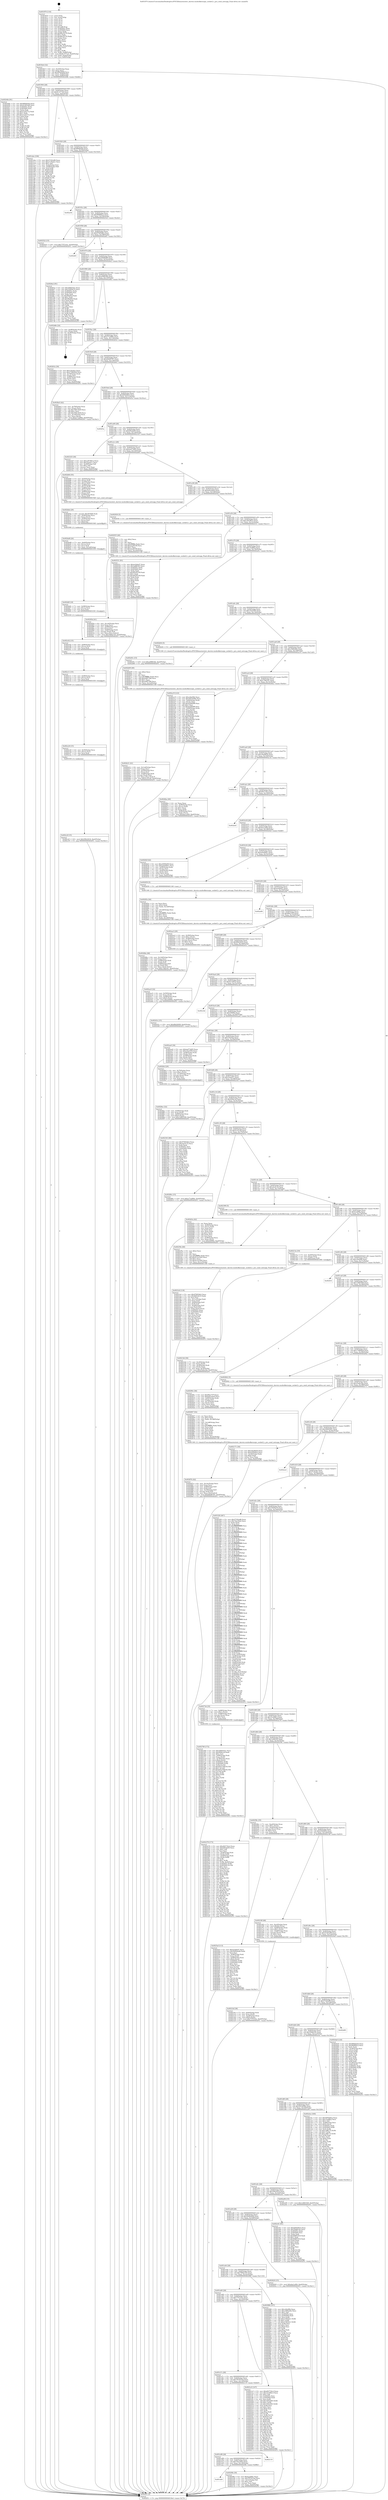 digraph "0x401870" {
  label = "0x401870 (/mnt/c/Users/mathe/Desktop/tcc/POCII/binaries/extr_darwin-xnubsdkernuipc_socket2.c_pru_send_notsupp_Final-ollvm.out::main(0))"
  labelloc = "t"
  node[shape=record]

  Entry [label="",width=0.3,height=0.3,shape=circle,fillcolor=black,style=filled]
  "0x4018e4" [label="{
     0x4018e4 [32]\l
     | [instrs]\l
     &nbsp;&nbsp;0x4018e4 \<+6\>: mov -0xe0(%rbp),%eax\l
     &nbsp;&nbsp;0x4018ea \<+2\>: mov %eax,%ecx\l
     &nbsp;&nbsp;0x4018ec \<+6\>: sub $0x88d2600f,%ecx\l
     &nbsp;&nbsp;0x4018f2 \<+6\>: mov %eax,-0xf4(%rbp)\l
     &nbsp;&nbsp;0x4018f8 \<+6\>: mov %ecx,-0xf8(%rbp)\l
     &nbsp;&nbsp;0x4018fe \<+6\>: je 000000000040244b \<main+0xbdb\>\l
  }"]
  "0x40244b" [label="{
     0x40244b [91]\l
     | [instrs]\l
     &nbsp;&nbsp;0x40244b \<+5\>: mov $0x8f9dbde6,%eax\l
     &nbsp;&nbsp;0x402450 \<+5\>: mov $0x43363af8,%ecx\l
     &nbsp;&nbsp;0x402455 \<+7\>: mov 0x40505c,%edx\l
     &nbsp;&nbsp;0x40245c \<+7\>: mov 0x405064,%esi\l
     &nbsp;&nbsp;0x402463 \<+2\>: mov %edx,%edi\l
     &nbsp;&nbsp;0x402465 \<+6\>: sub $0xe12b271a,%edi\l
     &nbsp;&nbsp;0x40246b \<+3\>: sub $0x1,%edi\l
     &nbsp;&nbsp;0x40246e \<+6\>: add $0xe12b271a,%edi\l
     &nbsp;&nbsp;0x402474 \<+3\>: imul %edi,%edx\l
     &nbsp;&nbsp;0x402477 \<+3\>: and $0x1,%edx\l
     &nbsp;&nbsp;0x40247a \<+3\>: cmp $0x0,%edx\l
     &nbsp;&nbsp;0x40247d \<+4\>: sete %r8b\l
     &nbsp;&nbsp;0x402481 \<+3\>: cmp $0xa,%esi\l
     &nbsp;&nbsp;0x402484 \<+4\>: setl %r9b\l
     &nbsp;&nbsp;0x402488 \<+3\>: mov %r8b,%r10b\l
     &nbsp;&nbsp;0x40248b \<+3\>: and %r9b,%r10b\l
     &nbsp;&nbsp;0x40248e \<+3\>: xor %r9b,%r8b\l
     &nbsp;&nbsp;0x402491 \<+3\>: or %r8b,%r10b\l
     &nbsp;&nbsp;0x402494 \<+4\>: test $0x1,%r10b\l
     &nbsp;&nbsp;0x402498 \<+3\>: cmovne %ecx,%eax\l
     &nbsp;&nbsp;0x40249b \<+6\>: mov %eax,-0xe0(%rbp)\l
     &nbsp;&nbsp;0x4024a1 \<+5\>: jmp 0000000000402f51 \<main+0x16e1\>\l
  }"]
  "0x401904" [label="{
     0x401904 [28]\l
     | [instrs]\l
     &nbsp;&nbsp;0x401904 \<+5\>: jmp 0000000000401909 \<main+0x99\>\l
     &nbsp;&nbsp;0x401909 \<+6\>: mov -0xf4(%rbp),%eax\l
     &nbsp;&nbsp;0x40190f \<+5\>: sub $0x8c1f77a4,%eax\l
     &nbsp;&nbsp;0x401914 \<+6\>: mov %eax,-0xfc(%rbp)\l
     &nbsp;&nbsp;0x40191a \<+6\>: je 0000000000401ebe \<main+0x64e\>\l
  }"]
  Exit [label="",width=0.3,height=0.3,shape=circle,fillcolor=black,style=filled,peripheries=2]
  "0x401ebe" [label="{
     0x401ebe [106]\l
     | [instrs]\l
     &nbsp;&nbsp;0x401ebe \<+5\>: mov $0x572f2e88,%eax\l
     &nbsp;&nbsp;0x401ec3 \<+5\>: mov $0x27c9ede1,%ecx\l
     &nbsp;&nbsp;0x401ec8 \<+2\>: mov $0x1,%dl\l
     &nbsp;&nbsp;0x401eca \<+7\>: mov -0xda(%rbp),%sil\l
     &nbsp;&nbsp;0x401ed1 \<+7\>: mov -0xd9(%rbp),%dil\l
     &nbsp;&nbsp;0x401ed8 \<+3\>: mov %sil,%r8b\l
     &nbsp;&nbsp;0x401edb \<+4\>: xor $0xff,%r8b\l
     &nbsp;&nbsp;0x401edf \<+3\>: mov %dil,%r9b\l
     &nbsp;&nbsp;0x401ee2 \<+4\>: xor $0xff,%r9b\l
     &nbsp;&nbsp;0x401ee6 \<+3\>: xor $0x1,%dl\l
     &nbsp;&nbsp;0x401ee9 \<+3\>: mov %r8b,%r10b\l
     &nbsp;&nbsp;0x401eec \<+4\>: and $0xff,%r10b\l
     &nbsp;&nbsp;0x401ef0 \<+3\>: and %dl,%sil\l
     &nbsp;&nbsp;0x401ef3 \<+3\>: mov %r9b,%r11b\l
     &nbsp;&nbsp;0x401ef6 \<+4\>: and $0xff,%r11b\l
     &nbsp;&nbsp;0x401efa \<+3\>: and %dl,%dil\l
     &nbsp;&nbsp;0x401efd \<+3\>: or %sil,%r10b\l
     &nbsp;&nbsp;0x401f00 \<+3\>: or %dil,%r11b\l
     &nbsp;&nbsp;0x401f03 \<+3\>: xor %r11b,%r10b\l
     &nbsp;&nbsp;0x401f06 \<+3\>: or %r9b,%r8b\l
     &nbsp;&nbsp;0x401f09 \<+4\>: xor $0xff,%r8b\l
     &nbsp;&nbsp;0x401f0d \<+3\>: or $0x1,%dl\l
     &nbsp;&nbsp;0x401f10 \<+3\>: and %dl,%r8b\l
     &nbsp;&nbsp;0x401f13 \<+3\>: or %r8b,%r10b\l
     &nbsp;&nbsp;0x401f16 \<+4\>: test $0x1,%r10b\l
     &nbsp;&nbsp;0x401f1a \<+3\>: cmovne %ecx,%eax\l
     &nbsp;&nbsp;0x401f1d \<+6\>: mov %eax,-0xe0(%rbp)\l
     &nbsp;&nbsp;0x401f23 \<+5\>: jmp 0000000000402f51 \<main+0x16e1\>\l
  }"]
  "0x401920" [label="{
     0x401920 [28]\l
     | [instrs]\l
     &nbsp;&nbsp;0x401920 \<+5\>: jmp 0000000000401925 \<main+0xb5\>\l
     &nbsp;&nbsp;0x401925 \<+6\>: mov -0xf4(%rbp),%eax\l
     &nbsp;&nbsp;0x40192b \<+5\>: sub $0x8f9dbde6,%eax\l
     &nbsp;&nbsp;0x401930 \<+6\>: mov %eax,-0x100(%rbp)\l
     &nbsp;&nbsp;0x401936 \<+6\>: je 0000000000402e54 \<main+0x15e4\>\l
  }"]
  "0x402f51" [label="{
     0x402f51 [5]\l
     | [instrs]\l
     &nbsp;&nbsp;0x402f51 \<+5\>: jmp 00000000004018e4 \<main+0x74\>\l
  }"]
  "0x401870" [label="{
     0x401870 [116]\l
     | [instrs]\l
     &nbsp;&nbsp;0x401870 \<+1\>: push %rbp\l
     &nbsp;&nbsp;0x401871 \<+3\>: mov %rsp,%rbp\l
     &nbsp;&nbsp;0x401874 \<+2\>: push %r15\l
     &nbsp;&nbsp;0x401876 \<+2\>: push %r14\l
     &nbsp;&nbsp;0x401878 \<+2\>: push %r13\l
     &nbsp;&nbsp;0x40187a \<+2\>: push %r12\l
     &nbsp;&nbsp;0x40187c \<+1\>: push %rbx\l
     &nbsp;&nbsp;0x40187d \<+7\>: sub $0x1d8,%rsp\l
     &nbsp;&nbsp;0x401884 \<+7\>: mov 0x40505c,%eax\l
     &nbsp;&nbsp;0x40188b \<+7\>: mov 0x405064,%ecx\l
     &nbsp;&nbsp;0x401892 \<+2\>: mov %eax,%edx\l
     &nbsp;&nbsp;0x401894 \<+6\>: add $0xf8c45276,%edx\l
     &nbsp;&nbsp;0x40189a \<+3\>: sub $0x1,%edx\l
     &nbsp;&nbsp;0x40189d \<+6\>: sub $0xf8c45276,%edx\l
     &nbsp;&nbsp;0x4018a3 \<+3\>: imul %edx,%eax\l
     &nbsp;&nbsp;0x4018a6 \<+3\>: and $0x1,%eax\l
     &nbsp;&nbsp;0x4018a9 \<+3\>: cmp $0x0,%eax\l
     &nbsp;&nbsp;0x4018ac \<+4\>: sete %r8b\l
     &nbsp;&nbsp;0x4018b0 \<+4\>: and $0x1,%r8b\l
     &nbsp;&nbsp;0x4018b4 \<+7\>: mov %r8b,-0xda(%rbp)\l
     &nbsp;&nbsp;0x4018bb \<+3\>: cmp $0xa,%ecx\l
     &nbsp;&nbsp;0x4018be \<+4\>: setl %r8b\l
     &nbsp;&nbsp;0x4018c2 \<+4\>: and $0x1,%r8b\l
     &nbsp;&nbsp;0x4018c6 \<+7\>: mov %r8b,-0xd9(%rbp)\l
     &nbsp;&nbsp;0x4018cd \<+10\>: movl $0x8c1f77a4,-0xe0(%rbp)\l
     &nbsp;&nbsp;0x4018d7 \<+6\>: mov %edi,-0xe4(%rbp)\l
     &nbsp;&nbsp;0x4018dd \<+7\>: mov %rsi,-0xf0(%rbp)\l
  }"]
  "0x402c2f" [label="{
     0x402c2f [15]\l
     | [instrs]\l
     &nbsp;&nbsp;0x402c2f \<+10\>: movl $0x599c0416,-0xe0(%rbp)\l
     &nbsp;&nbsp;0x402c39 \<+5\>: jmp 0000000000402f51 \<main+0x16e1\>\l
  }"]
  "0x402e54" [label="{
     0x402e54\l
  }", style=dashed]
  "0x40193c" [label="{
     0x40193c [28]\l
     | [instrs]\l
     &nbsp;&nbsp;0x40193c \<+5\>: jmp 0000000000401941 \<main+0xd1\>\l
     &nbsp;&nbsp;0x401941 \<+6\>: mov -0xf4(%rbp),%eax\l
     &nbsp;&nbsp;0x401947 \<+5\>: sub $0x969f64c2,%eax\l
     &nbsp;&nbsp;0x40194c \<+6\>: mov %eax,-0x104(%rbp)\l
     &nbsp;&nbsp;0x401952 \<+6\>: je 0000000000402522 \<main+0xcb2\>\l
  }"]
  "0x402c20" [label="{
     0x402c20 [15]\l
     | [instrs]\l
     &nbsp;&nbsp;0x402c20 \<+4\>: mov -0x50(%rbp),%rcx\l
     &nbsp;&nbsp;0x402c24 \<+3\>: mov (%rcx),%rcx\l
     &nbsp;&nbsp;0x402c27 \<+3\>: mov %rcx,%rdi\l
     &nbsp;&nbsp;0x402c2a \<+5\>: call 0000000000401030 \<free@plt\>\l
     | [calls]\l
     &nbsp;&nbsp;0x401030 \{1\} (unknown)\l
  }"]
  "0x402522" [label="{
     0x402522 [15]\l
     | [instrs]\l
     &nbsp;&nbsp;0x402522 \<+10\>: movl $0x77f721bc,-0xe0(%rbp)\l
     &nbsp;&nbsp;0x40252c \<+5\>: jmp 0000000000402f51 \<main+0x16e1\>\l
  }"]
  "0x401958" [label="{
     0x401958 [28]\l
     | [instrs]\l
     &nbsp;&nbsp;0x401958 \<+5\>: jmp 000000000040195d \<main+0xed\>\l
     &nbsp;&nbsp;0x40195d \<+6\>: mov -0xf4(%rbp),%eax\l
     &nbsp;&nbsp;0x401963 \<+5\>: sub $0x97605db3,%eax\l
     &nbsp;&nbsp;0x401968 \<+6\>: mov %eax,-0x108(%rbp)\l
     &nbsp;&nbsp;0x40196e \<+6\>: je 0000000000402df3 \<main+0x1583\>\l
  }"]
  "0x402c11" [label="{
     0x402c11 [15]\l
     | [instrs]\l
     &nbsp;&nbsp;0x402c11 \<+4\>: mov -0x68(%rbp),%rcx\l
     &nbsp;&nbsp;0x402c15 \<+3\>: mov (%rcx),%rcx\l
     &nbsp;&nbsp;0x402c18 \<+3\>: mov %rcx,%rdi\l
     &nbsp;&nbsp;0x402c1b \<+5\>: call 0000000000401030 \<free@plt\>\l
     | [calls]\l
     &nbsp;&nbsp;0x401030 \{1\} (unknown)\l
  }"]
  "0x402df3" [label="{
     0x402df3\l
  }", style=dashed]
  "0x401974" [label="{
     0x401974 [28]\l
     | [instrs]\l
     &nbsp;&nbsp;0x401974 \<+5\>: jmp 0000000000401979 \<main+0x109\>\l
     &nbsp;&nbsp;0x401979 \<+6\>: mov -0xf4(%rbp),%eax\l
     &nbsp;&nbsp;0x40197f \<+5\>: sub $0xa0096d09,%eax\l
     &nbsp;&nbsp;0x401984 \<+6\>: mov %eax,-0x10c(%rbp)\l
     &nbsp;&nbsp;0x40198a \<+6\>: je 00000000004026e2 \<main+0xe72\>\l
  }"]
  "0x402c02" [label="{
     0x402c02 [15]\l
     | [instrs]\l
     &nbsp;&nbsp;0x402c02 \<+4\>: mov -0x80(%rbp),%rcx\l
     &nbsp;&nbsp;0x402c06 \<+3\>: mov (%rcx),%rcx\l
     &nbsp;&nbsp;0x402c09 \<+3\>: mov %rcx,%rdi\l
     &nbsp;&nbsp;0x402c0c \<+5\>: call 0000000000401030 \<free@plt\>\l
     | [calls]\l
     &nbsp;&nbsp;0x401030 \{1\} (unknown)\l
  }"]
  "0x4026e2" [label="{
     0x4026e2 [91]\l
     | [instrs]\l
     &nbsp;&nbsp;0x4026e2 \<+5\>: mov $0x26845d21,%eax\l
     &nbsp;&nbsp;0x4026e7 \<+5\>: mov $0x33959a70,%ecx\l
     &nbsp;&nbsp;0x4026ec \<+7\>: mov 0x40505c,%edx\l
     &nbsp;&nbsp;0x4026f3 \<+7\>: mov 0x405064,%esi\l
     &nbsp;&nbsp;0x4026fa \<+2\>: mov %edx,%edi\l
     &nbsp;&nbsp;0x4026fc \<+6\>: sub $0x90d4fcf,%edi\l
     &nbsp;&nbsp;0x402702 \<+3\>: sub $0x1,%edi\l
     &nbsp;&nbsp;0x402705 \<+6\>: add $0x90d4fcf,%edi\l
     &nbsp;&nbsp;0x40270b \<+3\>: imul %edi,%edx\l
     &nbsp;&nbsp;0x40270e \<+3\>: and $0x1,%edx\l
     &nbsp;&nbsp;0x402711 \<+3\>: cmp $0x0,%edx\l
     &nbsp;&nbsp;0x402714 \<+4\>: sete %r8b\l
     &nbsp;&nbsp;0x402718 \<+3\>: cmp $0xa,%esi\l
     &nbsp;&nbsp;0x40271b \<+4\>: setl %r9b\l
     &nbsp;&nbsp;0x40271f \<+3\>: mov %r8b,%r10b\l
     &nbsp;&nbsp;0x402722 \<+3\>: and %r9b,%r10b\l
     &nbsp;&nbsp;0x402725 \<+3\>: xor %r9b,%r8b\l
     &nbsp;&nbsp;0x402728 \<+3\>: or %r8b,%r10b\l
     &nbsp;&nbsp;0x40272b \<+4\>: test $0x1,%r10b\l
     &nbsp;&nbsp;0x40272f \<+3\>: cmovne %ecx,%eax\l
     &nbsp;&nbsp;0x402732 \<+6\>: mov %eax,-0xe0(%rbp)\l
     &nbsp;&nbsp;0x402738 \<+5\>: jmp 0000000000402f51 \<main+0x16e1\>\l
  }"]
  "0x401990" [label="{
     0x401990 [28]\l
     | [instrs]\l
     &nbsp;&nbsp;0x401990 \<+5\>: jmp 0000000000401995 \<main+0x125\>\l
     &nbsp;&nbsp;0x401995 \<+6\>: mov -0xf4(%rbp),%eax\l
     &nbsp;&nbsp;0x40199b \<+5\>: sub $0xa0f883db,%eax\l
     &nbsp;&nbsp;0x4019a0 \<+6\>: mov %eax,-0x110(%rbp)\l
     &nbsp;&nbsp;0x4019a6 \<+6\>: je 0000000000402d6b \<main+0x14fb\>\l
  }"]
  "0x402bf0" [label="{
     0x402bf0 [18]\l
     | [instrs]\l
     &nbsp;&nbsp;0x402bf0 \<+7\>: mov -0x98(%rbp),%rcx\l
     &nbsp;&nbsp;0x402bf7 \<+3\>: mov (%rcx),%rcx\l
     &nbsp;&nbsp;0x402bfa \<+3\>: mov %rcx,%rdi\l
     &nbsp;&nbsp;0x402bfd \<+5\>: call 0000000000401030 \<free@plt\>\l
     | [calls]\l
     &nbsp;&nbsp;0x401030 \{1\} (unknown)\l
  }"]
  "0x402d6b" [label="{
     0x402d6b [24]\l
     | [instrs]\l
     &nbsp;&nbsp;0x402d6b \<+7\>: mov -0xd8(%rbp),%rax\l
     &nbsp;&nbsp;0x402d72 \<+2\>: mov (%rax),%eax\l
     &nbsp;&nbsp;0x402d74 \<+4\>: lea -0x28(%rbp),%rsp\l
     &nbsp;&nbsp;0x402d78 \<+1\>: pop %rbx\l
     &nbsp;&nbsp;0x402d79 \<+2\>: pop %r12\l
     &nbsp;&nbsp;0x402d7b \<+2\>: pop %r13\l
     &nbsp;&nbsp;0x402d7d \<+2\>: pop %r14\l
     &nbsp;&nbsp;0x402d7f \<+2\>: pop %r15\l
     &nbsp;&nbsp;0x402d81 \<+1\>: pop %rbp\l
     &nbsp;&nbsp;0x402d82 \<+1\>: ret\l
  }"]
  "0x4019ac" [label="{
     0x4019ac [28]\l
     | [instrs]\l
     &nbsp;&nbsp;0x4019ac \<+5\>: jmp 00000000004019b1 \<main+0x141\>\l
     &nbsp;&nbsp;0x4019b1 \<+6\>: mov -0xf4(%rbp),%eax\l
     &nbsp;&nbsp;0x4019b7 \<+5\>: sub $0xa77ad90e,%eax\l
     &nbsp;&nbsp;0x4019bc \<+6\>: mov %eax,-0x114(%rbp)\l
     &nbsp;&nbsp;0x4019c2 \<+6\>: je 000000000040281b \<main+0xfab\>\l
  }"]
  "0x402bd8" [label="{
     0x402bd8 [24]\l
     | [instrs]\l
     &nbsp;&nbsp;0x402bd8 \<+7\>: mov -0xb0(%rbp),%rcx\l
     &nbsp;&nbsp;0x402bdf \<+3\>: mov (%rcx),%rcx\l
     &nbsp;&nbsp;0x402be2 \<+3\>: mov %rcx,%rdi\l
     &nbsp;&nbsp;0x402be5 \<+6\>: mov %eax,-0x1e8(%rbp)\l
     &nbsp;&nbsp;0x402beb \<+5\>: call 0000000000401030 \<free@plt\>\l
     | [calls]\l
     &nbsp;&nbsp;0x401030 \{1\} (unknown)\l
  }"]
  "0x40281b" [label="{
     0x40281b [39]\l
     | [instrs]\l
     &nbsp;&nbsp;0x40281b \<+5\>: mov $0x218c9aa,%eax\l
     &nbsp;&nbsp;0x402820 \<+5\>: mov $0x170804e9,%ecx\l
     &nbsp;&nbsp;0x402825 \<+4\>: mov -0x78(%rbp),%rdx\l
     &nbsp;&nbsp;0x402829 \<+2\>: mov (%rdx),%esi\l
     &nbsp;&nbsp;0x40282b \<+7\>: mov -0x88(%rbp),%rdx\l
     &nbsp;&nbsp;0x402832 \<+2\>: cmp (%rdx),%esi\l
     &nbsp;&nbsp;0x402834 \<+3\>: cmovl %ecx,%eax\l
     &nbsp;&nbsp;0x402837 \<+6\>: mov %eax,-0xe0(%rbp)\l
     &nbsp;&nbsp;0x40283d \<+5\>: jmp 0000000000402f51 \<main+0x16e1\>\l
  }"]
  "0x4019c8" [label="{
     0x4019c8 [28]\l
     | [instrs]\l
     &nbsp;&nbsp;0x4019c8 \<+5\>: jmp 00000000004019cd \<main+0x15d\>\l
     &nbsp;&nbsp;0x4019cd \<+6\>: mov -0xf4(%rbp),%eax\l
     &nbsp;&nbsp;0x4019d3 \<+5\>: sub $0xb6b90787,%eax\l
     &nbsp;&nbsp;0x4019d8 \<+6\>: mov %eax,-0x118(%rbp)\l
     &nbsp;&nbsp;0x4019de \<+6\>: je 00000000004028a5 \<main+0x1035\>\l
  }"]
  "0x402bbb" [label="{
     0x402bbb [29]\l
     | [instrs]\l
     &nbsp;&nbsp;0x402bbb \<+10\>: movabs $0x4030b6,%rdi\l
     &nbsp;&nbsp;0x402bc5 \<+4\>: mov -0x40(%rbp),%rcx\l
     &nbsp;&nbsp;0x402bc9 \<+2\>: mov %eax,(%rcx)\l
     &nbsp;&nbsp;0x402bcb \<+4\>: mov -0x40(%rbp),%rcx\l
     &nbsp;&nbsp;0x402bcf \<+2\>: mov (%rcx),%esi\l
     &nbsp;&nbsp;0x402bd1 \<+2\>: mov $0x0,%al\l
     &nbsp;&nbsp;0x402bd3 \<+5\>: call 0000000000401040 \<printf@plt\>\l
     | [calls]\l
     &nbsp;&nbsp;0x401040 \{1\} (unknown)\l
  }"]
  "0x4028a5" [label="{
     0x4028a5 [42]\l
     | [instrs]\l
     &nbsp;&nbsp;0x4028a5 \<+4\>: mov -0x78(%rbp),%rax\l
     &nbsp;&nbsp;0x4028a9 \<+2\>: mov (%rax),%ecx\l
     &nbsp;&nbsp;0x4028ab \<+6\>: sub $0x769c3d29,%ecx\l
     &nbsp;&nbsp;0x4028b1 \<+3\>: add $0x1,%ecx\l
     &nbsp;&nbsp;0x4028b4 \<+6\>: add $0x769c3d29,%ecx\l
     &nbsp;&nbsp;0x4028ba \<+4\>: mov -0x78(%rbp),%rax\l
     &nbsp;&nbsp;0x4028be \<+2\>: mov %ecx,(%rax)\l
     &nbsp;&nbsp;0x4028c0 \<+10\>: movl $0xa77ad90e,-0xe0(%rbp)\l
     &nbsp;&nbsp;0x4028ca \<+5\>: jmp 0000000000402f51 \<main+0x16e1\>\l
  }"]
  "0x4019e4" [label="{
     0x4019e4 [28]\l
     | [instrs]\l
     &nbsp;&nbsp;0x4019e4 \<+5\>: jmp 00000000004019e9 \<main+0x179\>\l
     &nbsp;&nbsp;0x4019e9 \<+6\>: mov -0xf4(%rbp),%eax\l
     &nbsp;&nbsp;0x4019ef \<+5\>: sub $0xb850d9cb,%eax\l
     &nbsp;&nbsp;0x4019f4 \<+6\>: mov %eax,-0x11c(%rbp)\l
     &nbsp;&nbsp;0x4019fa \<+6\>: je 0000000000402f3a \<main+0x16ca\>\l
  }"]
  "0x402b31" [label="{
     0x402b31 [41]\l
     | [instrs]\l
     &nbsp;&nbsp;0x402b31 \<+6\>: mov -0x1e4(%rbp),%ecx\l
     &nbsp;&nbsp;0x402b37 \<+3\>: imul %eax,%ecx\l
     &nbsp;&nbsp;0x402b3a \<+4\>: mov -0x50(%rbp),%rsi\l
     &nbsp;&nbsp;0x402b3e \<+3\>: mov (%rsi),%rsi\l
     &nbsp;&nbsp;0x402b41 \<+4\>: mov -0x48(%rbp),%rdi\l
     &nbsp;&nbsp;0x402b45 \<+3\>: movslq (%rdi),%rdi\l
     &nbsp;&nbsp;0x402b48 \<+3\>: mov %ecx,(%rsi,%rdi,4)\l
     &nbsp;&nbsp;0x402b4b \<+10\>: movl $0x5c351e8,-0xe0(%rbp)\l
     &nbsp;&nbsp;0x402b55 \<+5\>: jmp 0000000000402f51 \<main+0x16e1\>\l
  }"]
  "0x402f3a" [label="{
     0x402f3a\l
  }", style=dashed]
  "0x401a00" [label="{
     0x401a00 [28]\l
     | [instrs]\l
     &nbsp;&nbsp;0x401a00 \<+5\>: jmp 0000000000401a05 \<main+0x195\>\l
     &nbsp;&nbsp;0x401a05 \<+6\>: mov -0xf4(%rbp),%eax\l
     &nbsp;&nbsp;0x401a0b \<+5\>: sub $0xb95afe05,%eax\l
     &nbsp;&nbsp;0x401a10 \<+6\>: mov %eax,-0x120(%rbp)\l
     &nbsp;&nbsp;0x401a16 \<+6\>: je 0000000000402325 \<main+0xab5\>\l
  }"]
  "0x402b09" [label="{
     0x402b09 [40]\l
     | [instrs]\l
     &nbsp;&nbsp;0x402b09 \<+5\>: mov $0x2,%ecx\l
     &nbsp;&nbsp;0x402b0e \<+1\>: cltd\l
     &nbsp;&nbsp;0x402b0f \<+2\>: idiv %ecx\l
     &nbsp;&nbsp;0x402b11 \<+6\>: imul $0xfffffffe,%edx,%ecx\l
     &nbsp;&nbsp;0x402b17 \<+6\>: add $0xe4f97306,%ecx\l
     &nbsp;&nbsp;0x402b1d \<+3\>: add $0x1,%ecx\l
     &nbsp;&nbsp;0x402b20 \<+6\>: sub $0xe4f97306,%ecx\l
     &nbsp;&nbsp;0x402b26 \<+6\>: mov %ecx,-0x1e4(%rbp)\l
     &nbsp;&nbsp;0x402b2c \<+5\>: call 0000000000401160 \<next_i\>\l
     | [calls]\l
     &nbsp;&nbsp;0x401160 \{1\} (/mnt/c/Users/mathe/Desktop/tcc/POCII/binaries/extr_darwin-xnubsdkernuipc_socket2.c_pru_send_notsupp_Final-ollvm.out::next_i)\l
  }"]
  "0x402325" [label="{
     0x402325 [30]\l
     | [instrs]\l
     &nbsp;&nbsp;0x402325 \<+5\>: mov $0xc2818612,%eax\l
     &nbsp;&nbsp;0x40232a \<+5\>: mov $0x32aed11,%ecx\l
     &nbsp;&nbsp;0x40232f \<+3\>: mov -0x29(%rbp),%dl\l
     &nbsp;&nbsp;0x402332 \<+3\>: test $0x1,%dl\l
     &nbsp;&nbsp;0x402335 \<+3\>: cmovne %ecx,%eax\l
     &nbsp;&nbsp;0x402338 \<+6\>: mov %eax,-0xe0(%rbp)\l
     &nbsp;&nbsp;0x40233e \<+5\>: jmp 0000000000402f51 \<main+0x16e1\>\l
  }"]
  "0x401a1c" [label="{
     0x401a1c [28]\l
     | [instrs]\l
     &nbsp;&nbsp;0x401a1c \<+5\>: jmp 0000000000401a21 \<main+0x1b1\>\l
     &nbsp;&nbsp;0x401a21 \<+6\>: mov -0xf4(%rbp),%eax\l
     &nbsp;&nbsp;0x401a27 \<+5\>: sub $0xba073d05,%eax\l
     &nbsp;&nbsp;0x401a2c \<+6\>: mov %eax,-0x124(%rbp)\l
     &nbsp;&nbsp;0x401a32 \<+6\>: je 0000000000402b84 \<main+0x1314\>\l
  }"]
  "0x402ac0" [label="{
     0x402ac0 [32]\l
     | [instrs]\l
     &nbsp;&nbsp;0x402ac0 \<+4\>: mov -0x50(%rbp),%rdi\l
     &nbsp;&nbsp;0x402ac4 \<+3\>: mov %rax,(%rdi)\l
     &nbsp;&nbsp;0x402ac7 \<+4\>: mov -0x48(%rbp),%rax\l
     &nbsp;&nbsp;0x402acb \<+6\>: movl $0x0,(%rax)\l
     &nbsp;&nbsp;0x402ad1 \<+10\>: movl $0x24999a,-0xe0(%rbp)\l
     &nbsp;&nbsp;0x402adb \<+5\>: jmp 0000000000402f51 \<main+0x16e1\>\l
  }"]
  "0x402b84" [label="{
     0x402b84 [55]\l
     | [instrs]\l
     &nbsp;&nbsp;0x402b84 \<+7\>: mov -0xb0(%rbp),%rax\l
     &nbsp;&nbsp;0x402b8b \<+3\>: mov (%rax),%rdi\l
     &nbsp;&nbsp;0x402b8e \<+7\>: mov -0xc0(%rbp),%rax\l
     &nbsp;&nbsp;0x402b95 \<+2\>: mov (%rax),%esi\l
     &nbsp;&nbsp;0x402b97 \<+7\>: mov -0x98(%rbp),%rax\l
     &nbsp;&nbsp;0x402b9e \<+3\>: mov (%rax),%rdx\l
     &nbsp;&nbsp;0x402ba1 \<+4\>: mov -0x80(%rbp),%rax\l
     &nbsp;&nbsp;0x402ba5 \<+3\>: mov (%rax),%rcx\l
     &nbsp;&nbsp;0x402ba8 \<+4\>: mov -0x68(%rbp),%rax\l
     &nbsp;&nbsp;0x402bac \<+3\>: mov (%rax),%r8\l
     &nbsp;&nbsp;0x402baf \<+4\>: mov -0x50(%rbp),%rax\l
     &nbsp;&nbsp;0x402bb3 \<+3\>: mov (%rax),%r9\l
     &nbsp;&nbsp;0x402bb6 \<+5\>: call 00000000004015b0 \<pru_send_notsupp\>\l
     | [calls]\l
     &nbsp;&nbsp;0x4015b0 \{1\} (/mnt/c/Users/mathe/Desktop/tcc/POCII/binaries/extr_darwin-xnubsdkernuipc_socket2.c_pru_send_notsupp_Final-ollvm.out::pru_send_notsupp)\l
  }"]
  "0x401a38" [label="{
     0x401a38 [28]\l
     | [instrs]\l
     &nbsp;&nbsp;0x401a38 \<+5\>: jmp 0000000000401a3d \<main+0x1cd\>\l
     &nbsp;&nbsp;0x401a3d \<+6\>: mov -0xf4(%rbp),%eax\l
     &nbsp;&nbsp;0x401a43 \<+5\>: sub $0xbd5cdae0,%eax\l
     &nbsp;&nbsp;0x401a48 \<+6\>: mov %eax,-0x128(%rbp)\l
     &nbsp;&nbsp;0x401a4e \<+6\>: je 0000000000402930 \<main+0x10c0\>\l
  }"]
  "0x40295d" [label="{
     0x40295d [41]\l
     | [instrs]\l
     &nbsp;&nbsp;0x40295d \<+6\>: mov -0x1e0(%rbp),%ecx\l
     &nbsp;&nbsp;0x402963 \<+3\>: imul %eax,%ecx\l
     &nbsp;&nbsp;0x402966 \<+4\>: mov -0x68(%rbp),%rsi\l
     &nbsp;&nbsp;0x40296a \<+3\>: mov (%rsi),%rsi\l
     &nbsp;&nbsp;0x40296d \<+4\>: mov -0x60(%rbp),%rdi\l
     &nbsp;&nbsp;0x402971 \<+3\>: movslq (%rdi),%rdi\l
     &nbsp;&nbsp;0x402974 \<+3\>: mov %ecx,(%rsi,%rdi,4)\l
     &nbsp;&nbsp;0x402977 \<+10\>: movl $0x7684a7d3,-0xe0(%rbp)\l
     &nbsp;&nbsp;0x402981 \<+5\>: jmp 0000000000402f51 \<main+0x16e1\>\l
  }"]
  "0x402930" [label="{
     0x402930 [5]\l
     | [instrs]\l
     &nbsp;&nbsp;0x402930 \<+5\>: call 0000000000401160 \<next_i\>\l
     | [calls]\l
     &nbsp;&nbsp;0x401160 \{1\} (/mnt/c/Users/mathe/Desktop/tcc/POCII/binaries/extr_darwin-xnubsdkernuipc_socket2.c_pru_send_notsupp_Final-ollvm.out::next_i)\l
  }"]
  "0x401a54" [label="{
     0x401a54 [28]\l
     | [instrs]\l
     &nbsp;&nbsp;0x401a54 \<+5\>: jmp 0000000000401a59 \<main+0x1e9\>\l
     &nbsp;&nbsp;0x401a59 \<+6\>: mov -0xf4(%rbp),%eax\l
     &nbsp;&nbsp;0x401a5f \<+5\>: sub $0xc2818612,%eax\l
     &nbsp;&nbsp;0x401a64 \<+6\>: mov %eax,-0x12c(%rbp)\l
     &nbsp;&nbsp;0x401a6a \<+6\>: je 0000000000402531 \<main+0xcc1\>\l
  }"]
  "0x402935" [label="{
     0x402935 [40]\l
     | [instrs]\l
     &nbsp;&nbsp;0x402935 \<+5\>: mov $0x2,%ecx\l
     &nbsp;&nbsp;0x40293a \<+1\>: cltd\l
     &nbsp;&nbsp;0x40293b \<+2\>: idiv %ecx\l
     &nbsp;&nbsp;0x40293d \<+6\>: imul $0xfffffffe,%edx,%ecx\l
     &nbsp;&nbsp;0x402943 \<+6\>: add $0xeaa4f158,%ecx\l
     &nbsp;&nbsp;0x402949 \<+3\>: add $0x1,%ecx\l
     &nbsp;&nbsp;0x40294c \<+6\>: sub $0xeaa4f158,%ecx\l
     &nbsp;&nbsp;0x402952 \<+6\>: mov %ecx,-0x1e0(%rbp)\l
     &nbsp;&nbsp;0x402958 \<+5\>: call 0000000000401160 \<next_i\>\l
     | [calls]\l
     &nbsp;&nbsp;0x401160 \{1\} (/mnt/c/Users/mathe/Desktop/tcc/POCII/binaries/extr_darwin-xnubsdkernuipc_socket2.c_pru_send_notsupp_Final-ollvm.out::next_i)\l
  }"]
  "0x402531" [label="{
     0x402531 [91]\l
     | [instrs]\l
     &nbsp;&nbsp;0x402531 \<+5\>: mov $0xee2bfed7,%eax\l
     &nbsp;&nbsp;0x402536 \<+5\>: mov $0x3af843f3,%ecx\l
     &nbsp;&nbsp;0x40253b \<+7\>: mov 0x40505c,%edx\l
     &nbsp;&nbsp;0x402542 \<+7\>: mov 0x405064,%esi\l
     &nbsp;&nbsp;0x402549 \<+2\>: mov %edx,%edi\l
     &nbsp;&nbsp;0x40254b \<+6\>: sub $0xd93d5339,%edi\l
     &nbsp;&nbsp;0x402551 \<+3\>: sub $0x1,%edi\l
     &nbsp;&nbsp;0x402554 \<+6\>: add $0xd93d5339,%edi\l
     &nbsp;&nbsp;0x40255a \<+3\>: imul %edi,%edx\l
     &nbsp;&nbsp;0x40255d \<+3\>: and $0x1,%edx\l
     &nbsp;&nbsp;0x402560 \<+3\>: cmp $0x0,%edx\l
     &nbsp;&nbsp;0x402563 \<+4\>: sete %r8b\l
     &nbsp;&nbsp;0x402567 \<+3\>: cmp $0xa,%esi\l
     &nbsp;&nbsp;0x40256a \<+4\>: setl %r9b\l
     &nbsp;&nbsp;0x40256e \<+3\>: mov %r8b,%r10b\l
     &nbsp;&nbsp;0x402571 \<+3\>: and %r9b,%r10b\l
     &nbsp;&nbsp;0x402574 \<+3\>: xor %r9b,%r8b\l
     &nbsp;&nbsp;0x402577 \<+3\>: or %r8b,%r10b\l
     &nbsp;&nbsp;0x40257a \<+4\>: test $0x1,%r10b\l
     &nbsp;&nbsp;0x40257e \<+3\>: cmovne %ecx,%eax\l
     &nbsp;&nbsp;0x402581 \<+6\>: mov %eax,-0xe0(%rbp)\l
     &nbsp;&nbsp;0x402587 \<+5\>: jmp 0000000000402f51 \<main+0x16e1\>\l
  }"]
  "0x401a70" [label="{
     0x401a70 [28]\l
     | [instrs]\l
     &nbsp;&nbsp;0x401a70 \<+5\>: jmp 0000000000401a75 \<main+0x205\>\l
     &nbsp;&nbsp;0x401a75 \<+6\>: mov -0xf4(%rbp),%eax\l
     &nbsp;&nbsp;0x401a7b \<+5\>: sub $0xc3edff22,%eax\l
     &nbsp;&nbsp;0x401a80 \<+6\>: mov %eax,-0x130(%rbp)\l
     &nbsp;&nbsp;0x401a86 \<+6\>: je 0000000000402d5c \<main+0x14ec\>\l
  }"]
  "0x4028ec" [label="{
     0x4028ec [32]\l
     | [instrs]\l
     &nbsp;&nbsp;0x4028ec \<+4\>: mov -0x68(%rbp),%rdi\l
     &nbsp;&nbsp;0x4028f0 \<+3\>: mov %rax,(%rdi)\l
     &nbsp;&nbsp;0x4028f3 \<+4\>: mov -0x60(%rbp),%rax\l
     &nbsp;&nbsp;0x4028f7 \<+6\>: movl $0x0,(%rax)\l
     &nbsp;&nbsp;0x4028fd \<+10\>: movl $0x12883549,-0xe0(%rbp)\l
     &nbsp;&nbsp;0x402907 \<+5\>: jmp 0000000000402f51 \<main+0x16e1\>\l
  }"]
  "0x402d5c" [label="{
     0x402d5c [15]\l
     | [instrs]\l
     &nbsp;&nbsp;0x402d5c \<+10\>: movl $0xa0f883db,-0xe0(%rbp)\l
     &nbsp;&nbsp;0x402d66 \<+5\>: jmp 0000000000402f51 \<main+0x16e1\>\l
  }"]
  "0x401a8c" [label="{
     0x401a8c [28]\l
     | [instrs]\l
     &nbsp;&nbsp;0x401a8c \<+5\>: jmp 0000000000401a91 \<main+0x221\>\l
     &nbsp;&nbsp;0x401a91 \<+6\>: mov -0xf4(%rbp),%eax\l
     &nbsp;&nbsp;0x401a97 \<+5\>: sub $0xc52e55f5,%eax\l
     &nbsp;&nbsp;0x401a9c \<+6\>: mov %eax,-0x134(%rbp)\l
     &nbsp;&nbsp;0x401aa2 \<+6\>: je 0000000000402b04 \<main+0x1294\>\l
  }"]
  "0x40287b" [label="{
     0x40287b [42]\l
     | [instrs]\l
     &nbsp;&nbsp;0x40287b \<+6\>: mov -0x1dc(%rbp),%ecx\l
     &nbsp;&nbsp;0x402881 \<+3\>: imul %eax,%ecx\l
     &nbsp;&nbsp;0x402884 \<+4\>: mov -0x80(%rbp),%r8\l
     &nbsp;&nbsp;0x402888 \<+3\>: mov (%r8),%r8\l
     &nbsp;&nbsp;0x40288b \<+4\>: mov -0x78(%rbp),%r9\l
     &nbsp;&nbsp;0x40288f \<+3\>: movslq (%r9),%r9\l
     &nbsp;&nbsp;0x402892 \<+4\>: mov %ecx,(%r8,%r9,4)\l
     &nbsp;&nbsp;0x402896 \<+10\>: movl $0xb6b90787,-0xe0(%rbp)\l
     &nbsp;&nbsp;0x4028a0 \<+5\>: jmp 0000000000402f51 \<main+0x16e1\>\l
  }"]
  "0x402b04" [label="{
     0x402b04 [5]\l
     | [instrs]\l
     &nbsp;&nbsp;0x402b04 \<+5\>: call 0000000000401160 \<next_i\>\l
     | [calls]\l
     &nbsp;&nbsp;0x401160 \{1\} (/mnt/c/Users/mathe/Desktop/tcc/POCII/binaries/extr_darwin-xnubsdkernuipc_socket2.c_pru_send_notsupp_Final-ollvm.out::next_i)\l
  }"]
  "0x401aa8" [label="{
     0x401aa8 [28]\l
     | [instrs]\l
     &nbsp;&nbsp;0x401aa8 \<+5\>: jmp 0000000000401aad \<main+0x23d\>\l
     &nbsp;&nbsp;0x401aad \<+6\>: mov -0xf4(%rbp),%eax\l
     &nbsp;&nbsp;0x401ab3 \<+5\>: sub $0xc5892262,%eax\l
     &nbsp;&nbsp;0x401ab8 \<+6\>: mov %eax,-0x138(%rbp)\l
     &nbsp;&nbsp;0x401abe \<+6\>: je 0000000000402a19 \<main+0x11a9\>\l
  }"]
  "0x402847" [label="{
     0x402847 [52]\l
     | [instrs]\l
     &nbsp;&nbsp;0x402847 \<+2\>: xor %ecx,%ecx\l
     &nbsp;&nbsp;0x402849 \<+5\>: mov $0x2,%edx\l
     &nbsp;&nbsp;0x40284e \<+6\>: mov %edx,-0x1d8(%rbp)\l
     &nbsp;&nbsp;0x402854 \<+1\>: cltd\l
     &nbsp;&nbsp;0x402855 \<+6\>: mov -0x1d8(%rbp),%esi\l
     &nbsp;&nbsp;0x40285b \<+2\>: idiv %esi\l
     &nbsp;&nbsp;0x40285d \<+6\>: imul $0xfffffffe,%edx,%edx\l
     &nbsp;&nbsp;0x402863 \<+2\>: mov %ecx,%edi\l
     &nbsp;&nbsp;0x402865 \<+2\>: sub %edx,%edi\l
     &nbsp;&nbsp;0x402867 \<+2\>: mov %ecx,%edx\l
     &nbsp;&nbsp;0x402869 \<+3\>: sub $0x1,%edx\l
     &nbsp;&nbsp;0x40286c \<+2\>: add %edx,%edi\l
     &nbsp;&nbsp;0x40286e \<+2\>: sub %edi,%ecx\l
     &nbsp;&nbsp;0x402870 \<+6\>: mov %ecx,-0x1dc(%rbp)\l
     &nbsp;&nbsp;0x402876 \<+5\>: call 0000000000401160 \<next_i\>\l
     | [calls]\l
     &nbsp;&nbsp;0x401160 \{1\} (/mnt/c/Users/mathe/Desktop/tcc/POCII/binaries/extr_darwin-xnubsdkernuipc_socket2.c_pru_send_notsupp_Final-ollvm.out::next_i)\l
  }"]
  "0x402a19" [label="{
     0x402a19 [123]\l
     | [instrs]\l
     &nbsp;&nbsp;0x402a19 \<+5\>: mov $0xc44e90b,%eax\l
     &nbsp;&nbsp;0x402a1e \<+5\>: mov $0x5953d58b,%ecx\l
     &nbsp;&nbsp;0x402a23 \<+4\>: mov -0x60(%rbp),%rdx\l
     &nbsp;&nbsp;0x402a27 \<+2\>: mov (%rdx),%esi\l
     &nbsp;&nbsp;0x402a29 \<+6\>: add $0xdcb6b9f9,%esi\l
     &nbsp;&nbsp;0x402a2f \<+3\>: add $0x1,%esi\l
     &nbsp;&nbsp;0x402a32 \<+6\>: sub $0xdcb6b9f9,%esi\l
     &nbsp;&nbsp;0x402a38 \<+4\>: mov -0x60(%rbp),%rdx\l
     &nbsp;&nbsp;0x402a3c \<+2\>: mov %esi,(%rdx)\l
     &nbsp;&nbsp;0x402a3e \<+7\>: mov 0x40505c,%esi\l
     &nbsp;&nbsp;0x402a45 \<+7\>: mov 0x405064,%edi\l
     &nbsp;&nbsp;0x402a4c \<+3\>: mov %esi,%r8d\l
     &nbsp;&nbsp;0x402a4f \<+7\>: sub $0xf3f42062,%r8d\l
     &nbsp;&nbsp;0x402a56 \<+4\>: sub $0x1,%r8d\l
     &nbsp;&nbsp;0x402a5a \<+7\>: add $0xf3f42062,%r8d\l
     &nbsp;&nbsp;0x402a61 \<+4\>: imul %r8d,%esi\l
     &nbsp;&nbsp;0x402a65 \<+3\>: and $0x1,%esi\l
     &nbsp;&nbsp;0x402a68 \<+3\>: cmp $0x0,%esi\l
     &nbsp;&nbsp;0x402a6b \<+4\>: sete %r9b\l
     &nbsp;&nbsp;0x402a6f \<+3\>: cmp $0xa,%edi\l
     &nbsp;&nbsp;0x402a72 \<+4\>: setl %r10b\l
     &nbsp;&nbsp;0x402a76 \<+3\>: mov %r9b,%r11b\l
     &nbsp;&nbsp;0x402a79 \<+3\>: and %r10b,%r11b\l
     &nbsp;&nbsp;0x402a7c \<+3\>: xor %r10b,%r9b\l
     &nbsp;&nbsp;0x402a7f \<+3\>: or %r9b,%r11b\l
     &nbsp;&nbsp;0x402a82 \<+4\>: test $0x1,%r11b\l
     &nbsp;&nbsp;0x402a86 \<+3\>: cmovne %ecx,%eax\l
     &nbsp;&nbsp;0x402a89 \<+6\>: mov %eax,-0xe0(%rbp)\l
     &nbsp;&nbsp;0x402a8f \<+5\>: jmp 0000000000402f51 \<main+0x16e1\>\l
  }"]
  "0x401ac4" [label="{
     0x401ac4 [28]\l
     | [instrs]\l
     &nbsp;&nbsp;0x401ac4 \<+5\>: jmp 0000000000401ac9 \<main+0x259\>\l
     &nbsp;&nbsp;0x401ac9 \<+6\>: mov -0xf4(%rbp),%eax\l
     &nbsp;&nbsp;0x401acf \<+5\>: sub $0xc7fdb341,%eax\l
     &nbsp;&nbsp;0x401ad4 \<+6\>: mov %eax,-0x13c(%rbp)\l
     &nbsp;&nbsp;0x401ada \<+6\>: je 00000000004026ba \<main+0xe4a\>\l
  }"]
  "0x402760" [label="{
     0x402760 [172]\l
     | [instrs]\l
     &nbsp;&nbsp;0x402760 \<+5\>: mov $0x26845d21,%ecx\l
     &nbsp;&nbsp;0x402765 \<+5\>: mov $0x494b1ef,%edx\l
     &nbsp;&nbsp;0x40276a \<+3\>: mov $0x1,%sil\l
     &nbsp;&nbsp;0x40276d \<+4\>: mov -0x80(%rbp),%rdi\l
     &nbsp;&nbsp;0x402771 \<+3\>: mov %rax,(%rdi)\l
     &nbsp;&nbsp;0x402774 \<+4\>: mov -0x78(%rbp),%rax\l
     &nbsp;&nbsp;0x402778 \<+6\>: movl $0x0,(%rax)\l
     &nbsp;&nbsp;0x40277e \<+8\>: mov 0x40505c,%r8d\l
     &nbsp;&nbsp;0x402786 \<+8\>: mov 0x405064,%r9d\l
     &nbsp;&nbsp;0x40278e \<+3\>: mov %r8d,%r10d\l
     &nbsp;&nbsp;0x402791 \<+7\>: sub $0xb05a79df,%r10d\l
     &nbsp;&nbsp;0x402798 \<+4\>: sub $0x1,%r10d\l
     &nbsp;&nbsp;0x40279c \<+7\>: add $0xb05a79df,%r10d\l
     &nbsp;&nbsp;0x4027a3 \<+4\>: imul %r10d,%r8d\l
     &nbsp;&nbsp;0x4027a7 \<+4\>: and $0x1,%r8d\l
     &nbsp;&nbsp;0x4027ab \<+4\>: cmp $0x0,%r8d\l
     &nbsp;&nbsp;0x4027af \<+4\>: sete %r11b\l
     &nbsp;&nbsp;0x4027b3 \<+4\>: cmp $0xa,%r9d\l
     &nbsp;&nbsp;0x4027b7 \<+3\>: setl %bl\l
     &nbsp;&nbsp;0x4027ba \<+3\>: mov %r11b,%r14b\l
     &nbsp;&nbsp;0x4027bd \<+4\>: xor $0xff,%r14b\l
     &nbsp;&nbsp;0x4027c1 \<+3\>: mov %bl,%r15b\l
     &nbsp;&nbsp;0x4027c4 \<+4\>: xor $0xff,%r15b\l
     &nbsp;&nbsp;0x4027c8 \<+4\>: xor $0x0,%sil\l
     &nbsp;&nbsp;0x4027cc \<+3\>: mov %r14b,%r12b\l
     &nbsp;&nbsp;0x4027cf \<+4\>: and $0x0,%r12b\l
     &nbsp;&nbsp;0x4027d3 \<+3\>: and %sil,%r11b\l
     &nbsp;&nbsp;0x4027d6 \<+3\>: mov %r15b,%r13b\l
     &nbsp;&nbsp;0x4027d9 \<+4\>: and $0x0,%r13b\l
     &nbsp;&nbsp;0x4027dd \<+3\>: and %sil,%bl\l
     &nbsp;&nbsp;0x4027e0 \<+3\>: or %r11b,%r12b\l
     &nbsp;&nbsp;0x4027e3 \<+3\>: or %bl,%r13b\l
     &nbsp;&nbsp;0x4027e6 \<+3\>: xor %r13b,%r12b\l
     &nbsp;&nbsp;0x4027e9 \<+3\>: or %r15b,%r14b\l
     &nbsp;&nbsp;0x4027ec \<+4\>: xor $0xff,%r14b\l
     &nbsp;&nbsp;0x4027f0 \<+4\>: or $0x0,%sil\l
     &nbsp;&nbsp;0x4027f4 \<+3\>: and %sil,%r14b\l
     &nbsp;&nbsp;0x4027f7 \<+3\>: or %r14b,%r12b\l
     &nbsp;&nbsp;0x4027fa \<+4\>: test $0x1,%r12b\l
     &nbsp;&nbsp;0x4027fe \<+3\>: cmovne %edx,%ecx\l
     &nbsp;&nbsp;0x402801 \<+6\>: mov %ecx,-0xe0(%rbp)\l
     &nbsp;&nbsp;0x402807 \<+5\>: jmp 0000000000402f51 \<main+0x16e1\>\l
  }"]
  "0x4026ba" [label="{
     0x4026ba [40]\l
     | [instrs]\l
     &nbsp;&nbsp;0x4026ba \<+2\>: xor %eax,%eax\l
     &nbsp;&nbsp;0x4026bc \<+7\>: mov -0x90(%rbp),%rcx\l
     &nbsp;&nbsp;0x4026c3 \<+2\>: mov (%rcx),%edx\l
     &nbsp;&nbsp;0x4026c5 \<+3\>: sub $0x1,%eax\l
     &nbsp;&nbsp;0x4026c8 \<+2\>: sub %eax,%edx\l
     &nbsp;&nbsp;0x4026ca \<+7\>: mov -0x90(%rbp),%rcx\l
     &nbsp;&nbsp;0x4026d1 \<+2\>: mov %edx,(%rcx)\l
     &nbsp;&nbsp;0x4026d3 \<+10\>: movl $0xdaa1af44,-0xe0(%rbp)\l
     &nbsp;&nbsp;0x4026dd \<+5\>: jmp 0000000000402f51 \<main+0x16e1\>\l
  }"]
  "0x401ae0" [label="{
     0x401ae0 [28]\l
     | [instrs]\l
     &nbsp;&nbsp;0x401ae0 \<+5\>: jmp 0000000000401ae5 \<main+0x275\>\l
     &nbsp;&nbsp;0x401ae5 \<+6\>: mov -0xf4(%rbp),%eax\l
     &nbsp;&nbsp;0x401aeb \<+5\>: sub $0xc9ae8b50,%eax\l
     &nbsp;&nbsp;0x401af0 \<+6\>: mov %eax,-0x140(%rbp)\l
     &nbsp;&nbsp;0x401af6 \<+6\>: je 0000000000402c3e \<main+0x13ce\>\l
  }"]
  "0x40268a" [label="{
     0x40268a [48]\l
     | [instrs]\l
     &nbsp;&nbsp;0x40268a \<+6\>: mov -0x1d4(%rbp),%ecx\l
     &nbsp;&nbsp;0x402690 \<+3\>: imul %eax,%ecx\l
     &nbsp;&nbsp;0x402693 \<+7\>: mov -0x98(%rbp),%rdi\l
     &nbsp;&nbsp;0x40269a \<+3\>: mov (%rdi),%rdi\l
     &nbsp;&nbsp;0x40269d \<+7\>: mov -0x90(%rbp),%r8\l
     &nbsp;&nbsp;0x4026a4 \<+3\>: movslq (%r8),%r8\l
     &nbsp;&nbsp;0x4026a7 \<+4\>: mov %ecx,(%rdi,%r8,4)\l
     &nbsp;&nbsp;0x4026ab \<+10\>: movl $0xc7fdb341,-0xe0(%rbp)\l
     &nbsp;&nbsp;0x4026b5 \<+5\>: jmp 0000000000402f51 \<main+0x16e1\>\l
  }"]
  "0x402c3e" [label="{
     0x402c3e\l
  }", style=dashed]
  "0x401afc" [label="{
     0x401afc [28]\l
     | [instrs]\l
     &nbsp;&nbsp;0x401afc \<+5\>: jmp 0000000000401b01 \<main+0x291\>\l
     &nbsp;&nbsp;0x401b01 \<+6\>: mov -0xf4(%rbp),%eax\l
     &nbsp;&nbsp;0x401b07 \<+5\>: sub $0xd02734c2,%eax\l
     &nbsp;&nbsp;0x401b0c \<+6\>: mov %eax,-0x144(%rbp)\l
     &nbsp;&nbsp;0x401b12 \<+6\>: je 0000000000402dc8 \<main+0x1558\>\l
  }"]
  "0x40265e" [label="{
     0x40265e [44]\l
     | [instrs]\l
     &nbsp;&nbsp;0x40265e \<+2\>: xor %ecx,%ecx\l
     &nbsp;&nbsp;0x402660 \<+5\>: mov $0x2,%edx\l
     &nbsp;&nbsp;0x402665 \<+6\>: mov %edx,-0x1d0(%rbp)\l
     &nbsp;&nbsp;0x40266b \<+1\>: cltd\l
     &nbsp;&nbsp;0x40266c \<+6\>: mov -0x1d0(%rbp),%esi\l
     &nbsp;&nbsp;0x402672 \<+2\>: idiv %esi\l
     &nbsp;&nbsp;0x402674 \<+6\>: imul $0xfffffffe,%edx,%edx\l
     &nbsp;&nbsp;0x40267a \<+3\>: sub $0x1,%ecx\l
     &nbsp;&nbsp;0x40267d \<+2\>: sub %ecx,%edx\l
     &nbsp;&nbsp;0x40267f \<+6\>: mov %edx,-0x1d4(%rbp)\l
     &nbsp;&nbsp;0x402685 \<+5\>: call 0000000000401160 \<next_i\>\l
     | [calls]\l
     &nbsp;&nbsp;0x401160 \{1\} (/mnt/c/Users/mathe/Desktop/tcc/POCII/binaries/extr_darwin-xnubsdkernuipc_socket2.c_pru_send_notsupp_Final-ollvm.out::next_i)\l
  }"]
  "0x402dc8" [label="{
     0x402dc8\l
  }", style=dashed]
  "0x401b18" [label="{
     0x401b18 [28]\l
     | [instrs]\l
     &nbsp;&nbsp;0x401b18 \<+5\>: jmp 0000000000401b1d \<main+0x2ad\>\l
     &nbsp;&nbsp;0x401b1d \<+6\>: mov -0xf4(%rbp),%eax\l
     &nbsp;&nbsp;0x401b23 \<+5\>: sub $0xdaa1af44,%eax\l
     &nbsp;&nbsp;0x401b28 \<+6\>: mov %eax,-0x148(%rbp)\l
     &nbsp;&nbsp;0x401b2e \<+6\>: je 000000000040262f \<main+0xdbf\>\l
  }"]
  "0x4025af" [label="{
     0x4025af [113]\l
     | [instrs]\l
     &nbsp;&nbsp;0x4025af \<+5\>: mov $0xee2bfed7,%ecx\l
     &nbsp;&nbsp;0x4025b4 \<+5\>: mov $0x5b90eb48,%edx\l
     &nbsp;&nbsp;0x4025b9 \<+2\>: xor %esi,%esi\l
     &nbsp;&nbsp;0x4025bb \<+7\>: mov -0x98(%rbp),%rdi\l
     &nbsp;&nbsp;0x4025c2 \<+3\>: mov %rax,(%rdi)\l
     &nbsp;&nbsp;0x4025c5 \<+7\>: mov -0x90(%rbp),%rax\l
     &nbsp;&nbsp;0x4025cc \<+6\>: movl $0x0,(%rax)\l
     &nbsp;&nbsp;0x4025d2 \<+8\>: mov 0x40505c,%r8d\l
     &nbsp;&nbsp;0x4025da \<+8\>: mov 0x405064,%r9d\l
     &nbsp;&nbsp;0x4025e2 \<+3\>: sub $0x1,%esi\l
     &nbsp;&nbsp;0x4025e5 \<+3\>: mov %r8d,%r10d\l
     &nbsp;&nbsp;0x4025e8 \<+3\>: add %esi,%r10d\l
     &nbsp;&nbsp;0x4025eb \<+4\>: imul %r10d,%r8d\l
     &nbsp;&nbsp;0x4025ef \<+4\>: and $0x1,%r8d\l
     &nbsp;&nbsp;0x4025f3 \<+4\>: cmp $0x0,%r8d\l
     &nbsp;&nbsp;0x4025f7 \<+4\>: sete %r11b\l
     &nbsp;&nbsp;0x4025fb \<+4\>: cmp $0xa,%r9d\l
     &nbsp;&nbsp;0x4025ff \<+3\>: setl %bl\l
     &nbsp;&nbsp;0x402602 \<+3\>: mov %r11b,%r14b\l
     &nbsp;&nbsp;0x402605 \<+3\>: and %bl,%r14b\l
     &nbsp;&nbsp;0x402608 \<+3\>: xor %bl,%r11b\l
     &nbsp;&nbsp;0x40260b \<+3\>: or %r11b,%r14b\l
     &nbsp;&nbsp;0x40260e \<+4\>: test $0x1,%r14b\l
     &nbsp;&nbsp;0x402612 \<+3\>: cmovne %edx,%ecx\l
     &nbsp;&nbsp;0x402615 \<+6\>: mov %ecx,-0xe0(%rbp)\l
     &nbsp;&nbsp;0x40261b \<+5\>: jmp 0000000000402f51 \<main+0x16e1\>\l
  }"]
  "0x40262f" [label="{
     0x40262f [42]\l
     | [instrs]\l
     &nbsp;&nbsp;0x40262f \<+5\>: mov $0xa0096d09,%eax\l
     &nbsp;&nbsp;0x402634 \<+5\>: mov $0xee0e6bb1,%ecx\l
     &nbsp;&nbsp;0x402639 \<+7\>: mov -0x90(%rbp),%rdx\l
     &nbsp;&nbsp;0x402640 \<+2\>: mov (%rdx),%esi\l
     &nbsp;&nbsp;0x402642 \<+7\>: mov -0xa0(%rbp),%rdx\l
     &nbsp;&nbsp;0x402649 \<+2\>: cmp (%rdx),%esi\l
     &nbsp;&nbsp;0x40264b \<+3\>: cmovl %ecx,%eax\l
     &nbsp;&nbsp;0x40264e \<+6\>: mov %eax,-0xe0(%rbp)\l
     &nbsp;&nbsp;0x402654 \<+5\>: jmp 0000000000402f51 \<main+0x16e1\>\l
  }"]
  "0x401b34" [label="{
     0x401b34 [28]\l
     | [instrs]\l
     &nbsp;&nbsp;0x401b34 \<+5\>: jmp 0000000000401b39 \<main+0x2c9\>\l
     &nbsp;&nbsp;0x401b39 \<+6\>: mov -0xf4(%rbp),%eax\l
     &nbsp;&nbsp;0x401b3f \<+5\>: sub $0xee0e6bb1,%eax\l
     &nbsp;&nbsp;0x401b44 \<+6\>: mov %eax,-0x14c(%rbp)\l
     &nbsp;&nbsp;0x401b4a \<+6\>: je 0000000000402659 \<main+0xde9\>\l
  }"]
  "0x4023c6" [label="{
     0x4023c6 [118]\l
     | [instrs]\l
     &nbsp;&nbsp;0x4023c6 \<+5\>: mov $0x97605db3,%ecx\l
     &nbsp;&nbsp;0x4023cb \<+5\>: mov $0xf6822b10,%edx\l
     &nbsp;&nbsp;0x4023d0 \<+2\>: xor %esi,%esi\l
     &nbsp;&nbsp;0x4023d2 \<+6\>: mov -0x1cc(%rbp),%edi\l
     &nbsp;&nbsp;0x4023d8 \<+3\>: imul %eax,%edi\l
     &nbsp;&nbsp;0x4023db \<+7\>: mov -0xb0(%rbp),%r8\l
     &nbsp;&nbsp;0x4023e2 \<+3\>: mov (%r8),%r8\l
     &nbsp;&nbsp;0x4023e5 \<+7\>: mov -0xa8(%rbp),%r9\l
     &nbsp;&nbsp;0x4023ec \<+3\>: movslq (%r9),%r9\l
     &nbsp;&nbsp;0x4023ef \<+4\>: mov %edi,(%r8,%r9,4)\l
     &nbsp;&nbsp;0x4023f3 \<+7\>: mov 0x40505c,%eax\l
     &nbsp;&nbsp;0x4023fa \<+7\>: mov 0x405064,%edi\l
     &nbsp;&nbsp;0x402401 \<+3\>: sub $0x1,%esi\l
     &nbsp;&nbsp;0x402404 \<+3\>: mov %eax,%r10d\l
     &nbsp;&nbsp;0x402407 \<+3\>: add %esi,%r10d\l
     &nbsp;&nbsp;0x40240a \<+4\>: imul %r10d,%eax\l
     &nbsp;&nbsp;0x40240e \<+3\>: and $0x1,%eax\l
     &nbsp;&nbsp;0x402411 \<+3\>: cmp $0x0,%eax\l
     &nbsp;&nbsp;0x402414 \<+4\>: sete %r11b\l
     &nbsp;&nbsp;0x402418 \<+3\>: cmp $0xa,%edi\l
     &nbsp;&nbsp;0x40241b \<+3\>: setl %bl\l
     &nbsp;&nbsp;0x40241e \<+3\>: mov %r11b,%r14b\l
     &nbsp;&nbsp;0x402421 \<+3\>: and %bl,%r14b\l
     &nbsp;&nbsp;0x402424 \<+3\>: xor %bl,%r11b\l
     &nbsp;&nbsp;0x402427 \<+3\>: or %r11b,%r14b\l
     &nbsp;&nbsp;0x40242a \<+4\>: test $0x1,%r14b\l
     &nbsp;&nbsp;0x40242e \<+3\>: cmovne %edx,%ecx\l
     &nbsp;&nbsp;0x402431 \<+6\>: mov %ecx,-0xe0(%rbp)\l
     &nbsp;&nbsp;0x402437 \<+5\>: jmp 0000000000402f51 \<main+0x16e1\>\l
  }"]
  "0x402659" [label="{
     0x402659 [5]\l
     | [instrs]\l
     &nbsp;&nbsp;0x402659 \<+5\>: call 0000000000401160 \<next_i\>\l
     | [calls]\l
     &nbsp;&nbsp;0x401160 \{1\} (/mnt/c/Users/mathe/Desktop/tcc/POCII/binaries/extr_darwin-xnubsdkernuipc_socket2.c_pru_send_notsupp_Final-ollvm.out::next_i)\l
  }"]
  "0x401b50" [label="{
     0x401b50 [28]\l
     | [instrs]\l
     &nbsp;&nbsp;0x401b50 \<+5\>: jmp 0000000000401b55 \<main+0x2e5\>\l
     &nbsp;&nbsp;0x401b55 \<+6\>: mov -0xf4(%rbp),%eax\l
     &nbsp;&nbsp;0x401b5b \<+5\>: sub $0xee2bfed7,%eax\l
     &nbsp;&nbsp;0x401b60 \<+6\>: mov %eax,-0x150(%rbp)\l
     &nbsp;&nbsp;0x401b66 \<+6\>: je 0000000000402e84 \<main+0x1614\>\l
  }"]
  "0x40239e" [label="{
     0x40239e [40]\l
     | [instrs]\l
     &nbsp;&nbsp;0x40239e \<+5\>: mov $0x2,%ecx\l
     &nbsp;&nbsp;0x4023a3 \<+1\>: cltd\l
     &nbsp;&nbsp;0x4023a4 \<+2\>: idiv %ecx\l
     &nbsp;&nbsp;0x4023a6 \<+6\>: imul $0xfffffffe,%edx,%ecx\l
     &nbsp;&nbsp;0x4023ac \<+6\>: add $0x413e1645,%ecx\l
     &nbsp;&nbsp;0x4023b2 \<+3\>: add $0x1,%ecx\l
     &nbsp;&nbsp;0x4023b5 \<+6\>: sub $0x413e1645,%ecx\l
     &nbsp;&nbsp;0x4023bb \<+6\>: mov %ecx,-0x1cc(%rbp)\l
     &nbsp;&nbsp;0x4023c1 \<+5\>: call 0000000000401160 \<next_i\>\l
     | [calls]\l
     &nbsp;&nbsp;0x401160 \{1\} (/mnt/c/Users/mathe/Desktop/tcc/POCII/binaries/extr_darwin-xnubsdkernuipc_socket2.c_pru_send_notsupp_Final-ollvm.out::next_i)\l
  }"]
  "0x402e84" [label="{
     0x402e84\l
  }", style=dashed]
  "0x401b6c" [label="{
     0x401b6c [28]\l
     | [instrs]\l
     &nbsp;&nbsp;0x401b6c \<+5\>: jmp 0000000000401b71 \<main+0x301\>\l
     &nbsp;&nbsp;0x401b71 \<+6\>: mov -0xf4(%rbp),%eax\l
     &nbsp;&nbsp;0x401b77 \<+5\>: sub $0xf60a7d7f,%eax\l
     &nbsp;&nbsp;0x401b7c \<+6\>: mov %eax,-0x154(%rbp)\l
     &nbsp;&nbsp;0x401b82 \<+6\>: je 0000000000402aa3 \<main+0x1233\>\l
  }"]
  "0x4021bf" [label="{
     0x4021bf [38]\l
     | [instrs]\l
     &nbsp;&nbsp;0x4021bf \<+7\>: mov -0xb0(%rbp),%rdi\l
     &nbsp;&nbsp;0x4021c6 \<+3\>: mov %rax,(%rdi)\l
     &nbsp;&nbsp;0x4021c9 \<+7\>: mov -0xa8(%rbp),%rax\l
     &nbsp;&nbsp;0x4021d0 \<+6\>: movl $0x0,(%rax)\l
     &nbsp;&nbsp;0x4021d6 \<+10\>: movl $0x77f721bc,-0xe0(%rbp)\l
     &nbsp;&nbsp;0x4021e0 \<+5\>: jmp 0000000000402f51 \<main+0x16e1\>\l
  }"]
  "0x402aa3" [label="{
     0x402aa3 [29]\l
     | [instrs]\l
     &nbsp;&nbsp;0x402aa3 \<+4\>: mov -0x58(%rbp),%rax\l
     &nbsp;&nbsp;0x402aa7 \<+6\>: movl $0x1,(%rax)\l
     &nbsp;&nbsp;0x402aad \<+4\>: mov -0x58(%rbp),%rax\l
     &nbsp;&nbsp;0x402ab1 \<+3\>: movslq (%rax),%rax\l
     &nbsp;&nbsp;0x402ab4 \<+4\>: shl $0x2,%rax\l
     &nbsp;&nbsp;0x402ab8 \<+3\>: mov %rax,%rdi\l
     &nbsp;&nbsp;0x402abb \<+5\>: call 0000000000401050 \<malloc@plt\>\l
     | [calls]\l
     &nbsp;&nbsp;0x401050 \{1\} (unknown)\l
  }"]
  "0x401b88" [label="{
     0x401b88 [28]\l
     | [instrs]\l
     &nbsp;&nbsp;0x401b88 \<+5\>: jmp 0000000000401b8d \<main+0x31d\>\l
     &nbsp;&nbsp;0x401b8d \<+6\>: mov -0xf4(%rbp),%eax\l
     &nbsp;&nbsp;0x401b93 \<+5\>: sub $0xf6822b10,%eax\l
     &nbsp;&nbsp;0x401b98 \<+6\>: mov %eax,-0x158(%rbp)\l
     &nbsp;&nbsp;0x401b9e \<+6\>: je 000000000040243c \<main+0xbcc\>\l
  }"]
  "0x40214d" [label="{
     0x40214d [36]\l
     | [instrs]\l
     &nbsp;&nbsp;0x40214d \<+7\>: mov -0xc8(%rbp),%rdi\l
     &nbsp;&nbsp;0x402154 \<+2\>: mov %eax,(%rdi)\l
     &nbsp;&nbsp;0x402156 \<+7\>: mov -0xc8(%rbp),%rdi\l
     &nbsp;&nbsp;0x40215d \<+2\>: mov (%rdi),%eax\l
     &nbsp;&nbsp;0x40215f \<+3\>: mov %eax,-0x30(%rbp)\l
     &nbsp;&nbsp;0x402162 \<+10\>: movl $0x25a6a3da,-0xe0(%rbp)\l
     &nbsp;&nbsp;0x40216c \<+5\>: jmp 0000000000402f51 \<main+0x16e1\>\l
  }"]
  "0x40243c" [label="{
     0x40243c [15]\l
     | [instrs]\l
     &nbsp;&nbsp;0x40243c \<+10\>: movl $0x88d2600f,-0xe0(%rbp)\l
     &nbsp;&nbsp;0x402446 \<+5\>: jmp 0000000000402f51 \<main+0x16e1\>\l
  }"]
  "0x401ba4" [label="{
     0x401ba4 [28]\l
     | [instrs]\l
     &nbsp;&nbsp;0x401ba4 \<+5\>: jmp 0000000000401ba9 \<main+0x339\>\l
     &nbsp;&nbsp;0x401ba9 \<+6\>: mov -0xf4(%rbp),%eax\l
     &nbsp;&nbsp;0x401baf \<+5\>: sub $0xfa1c6933,%eax\l
     &nbsp;&nbsp;0x401bb4 \<+6\>: mov %eax,-0x15c(%rbp)\l
     &nbsp;&nbsp;0x401bba \<+6\>: je 0000000000402c4d \<main+0x13dd\>\l
  }"]
  "0x401eb4" [label="{
     0x401eb4\l
  }", style=dashed]
  "0x402c4d" [label="{
     0x402c4d\l
  }", style=dashed]
  "0x401bc0" [label="{
     0x401bc0 [28]\l
     | [instrs]\l
     &nbsp;&nbsp;0x401bc0 \<+5\>: jmp 0000000000401bc5 \<main+0x355\>\l
     &nbsp;&nbsp;0x401bc5 \<+6\>: mov -0xf4(%rbp),%eax\l
     &nbsp;&nbsp;0x401bcb \<+5\>: sub $0x24999a,%eax\l
     &nbsp;&nbsp;0x401bd0 \<+6\>: mov %eax,-0x160(%rbp)\l
     &nbsp;&nbsp;0x401bd6 \<+6\>: je 0000000000402ae0 \<main+0x1270\>\l
  }"]
  "0x4020fb" [label="{
     0x4020fb [30]\l
     | [instrs]\l
     &nbsp;&nbsp;0x4020fb \<+5\>: mov $0xbaa69bc,%eax\l
     &nbsp;&nbsp;0x402100 \<+5\>: mov $0x787051bd,%ecx\l
     &nbsp;&nbsp;0x402105 \<+3\>: mov -0x31(%rbp),%dl\l
     &nbsp;&nbsp;0x402108 \<+3\>: test $0x1,%dl\l
     &nbsp;&nbsp;0x40210b \<+3\>: cmovne %ecx,%eax\l
     &nbsp;&nbsp;0x40210e \<+6\>: mov %eax,-0xe0(%rbp)\l
     &nbsp;&nbsp;0x402114 \<+5\>: jmp 0000000000402f51 \<main+0x16e1\>\l
  }"]
  "0x402ae0" [label="{
     0x402ae0 [36]\l
     | [instrs]\l
     &nbsp;&nbsp;0x402ae0 \<+5\>: mov $0xba073d05,%eax\l
     &nbsp;&nbsp;0x402ae5 \<+5\>: mov $0xc52e55f5,%ecx\l
     &nbsp;&nbsp;0x402aea \<+4\>: mov -0x48(%rbp),%rdx\l
     &nbsp;&nbsp;0x402aee \<+2\>: mov (%rdx),%esi\l
     &nbsp;&nbsp;0x402af0 \<+4\>: mov -0x58(%rbp),%rdx\l
     &nbsp;&nbsp;0x402af4 \<+2\>: cmp (%rdx),%esi\l
     &nbsp;&nbsp;0x402af6 \<+3\>: cmovl %ecx,%eax\l
     &nbsp;&nbsp;0x402af9 \<+6\>: mov %eax,-0xe0(%rbp)\l
     &nbsp;&nbsp;0x402aff \<+5\>: jmp 0000000000402f51 \<main+0x16e1\>\l
  }"]
  "0x401bdc" [label="{
     0x401bdc [28]\l
     | [instrs]\l
     &nbsp;&nbsp;0x401bdc \<+5\>: jmp 0000000000401be1 \<main+0x371\>\l
     &nbsp;&nbsp;0x401be1 \<+6\>: mov -0xf4(%rbp),%eax\l
     &nbsp;&nbsp;0x401be7 \<+5\>: sub $0x218c9aa,%eax\l
     &nbsp;&nbsp;0x401bec \<+6\>: mov %eax,-0x164(%rbp)\l
     &nbsp;&nbsp;0x401bf2 \<+6\>: je 00000000004028cf \<main+0x105f\>\l
  }"]
  "0x401e98" [label="{
     0x401e98 [28]\l
     | [instrs]\l
     &nbsp;&nbsp;0x401e98 \<+5\>: jmp 0000000000401e9d \<main+0x62d\>\l
     &nbsp;&nbsp;0x401e9d \<+6\>: mov -0xf4(%rbp),%eax\l
     &nbsp;&nbsp;0x401ea3 \<+5\>: sub $0x7faa34d2,%eax\l
     &nbsp;&nbsp;0x401ea8 \<+6\>: mov %eax,-0x1c8(%rbp)\l
     &nbsp;&nbsp;0x401eae \<+6\>: je 00000000004020fb \<main+0x88b\>\l
  }"]
  "0x4028cf" [label="{
     0x4028cf [29]\l
     | [instrs]\l
     &nbsp;&nbsp;0x4028cf \<+4\>: mov -0x70(%rbp),%rax\l
     &nbsp;&nbsp;0x4028d3 \<+6\>: movl $0x1,(%rax)\l
     &nbsp;&nbsp;0x4028d9 \<+4\>: mov -0x70(%rbp),%rax\l
     &nbsp;&nbsp;0x4028dd \<+3\>: movslq (%rax),%rax\l
     &nbsp;&nbsp;0x4028e0 \<+4\>: shl $0x2,%rax\l
     &nbsp;&nbsp;0x4028e4 \<+3\>: mov %rax,%rdi\l
     &nbsp;&nbsp;0x4028e7 \<+5\>: call 0000000000401050 \<malloc@plt\>\l
     | [calls]\l
     &nbsp;&nbsp;0x401050 \{1\} (unknown)\l
  }"]
  "0x401bf8" [label="{
     0x401bf8 [28]\l
     | [instrs]\l
     &nbsp;&nbsp;0x401bf8 \<+5\>: jmp 0000000000401bfd \<main+0x38d\>\l
     &nbsp;&nbsp;0x401bfd \<+6\>: mov -0xf4(%rbp),%eax\l
     &nbsp;&nbsp;0x401c03 \<+5\>: sub $0x32aed11,%eax\l
     &nbsp;&nbsp;0x401c08 \<+6\>: mov %eax,-0x168(%rbp)\l
     &nbsp;&nbsp;0x401c0e \<+6\>: je 0000000000402343 \<main+0xad3\>\l
  }"]
  "0x402119" [label="{
     0x402119\l
  }", style=dashed]
  "0x402343" [label="{
     0x402343 [86]\l
     | [instrs]\l
     &nbsp;&nbsp;0x402343 \<+5\>: mov $0x97605db3,%eax\l
     &nbsp;&nbsp;0x402348 \<+5\>: mov $0xabc6133,%ecx\l
     &nbsp;&nbsp;0x40234d \<+2\>: xor %edx,%edx\l
     &nbsp;&nbsp;0x40234f \<+7\>: mov 0x40505c,%esi\l
     &nbsp;&nbsp;0x402356 \<+7\>: mov 0x405064,%edi\l
     &nbsp;&nbsp;0x40235d \<+3\>: sub $0x1,%edx\l
     &nbsp;&nbsp;0x402360 \<+3\>: mov %esi,%r8d\l
     &nbsp;&nbsp;0x402363 \<+3\>: add %edx,%r8d\l
     &nbsp;&nbsp;0x402366 \<+4\>: imul %r8d,%esi\l
     &nbsp;&nbsp;0x40236a \<+3\>: and $0x1,%esi\l
     &nbsp;&nbsp;0x40236d \<+3\>: cmp $0x0,%esi\l
     &nbsp;&nbsp;0x402370 \<+4\>: sete %r9b\l
     &nbsp;&nbsp;0x402374 \<+3\>: cmp $0xa,%edi\l
     &nbsp;&nbsp;0x402377 \<+4\>: setl %r10b\l
     &nbsp;&nbsp;0x40237b \<+3\>: mov %r9b,%r11b\l
     &nbsp;&nbsp;0x40237e \<+3\>: and %r10b,%r11b\l
     &nbsp;&nbsp;0x402381 \<+3\>: xor %r10b,%r9b\l
     &nbsp;&nbsp;0x402384 \<+3\>: or %r9b,%r11b\l
     &nbsp;&nbsp;0x402387 \<+4\>: test $0x1,%r11b\l
     &nbsp;&nbsp;0x40238b \<+3\>: cmovne %ecx,%eax\l
     &nbsp;&nbsp;0x40238e \<+6\>: mov %eax,-0xe0(%rbp)\l
     &nbsp;&nbsp;0x402394 \<+5\>: jmp 0000000000402f51 \<main+0x16e1\>\l
  }"]
  "0x401c14" [label="{
     0x401c14 [28]\l
     | [instrs]\l
     &nbsp;&nbsp;0x401c14 \<+5\>: jmp 0000000000401c19 \<main+0x3a9\>\l
     &nbsp;&nbsp;0x401c19 \<+6\>: mov -0xf4(%rbp),%eax\l
     &nbsp;&nbsp;0x401c1f \<+5\>: sub $0x494b1ef,%eax\l
     &nbsp;&nbsp;0x401c24 \<+6\>: mov %eax,-0x16c(%rbp)\l
     &nbsp;&nbsp;0x401c2a \<+6\>: je 000000000040280c \<main+0xf9c\>\l
  }"]
  "0x401e7c" [label="{
     0x401e7c [28]\l
     | [instrs]\l
     &nbsp;&nbsp;0x401e7c \<+5\>: jmp 0000000000401e81 \<main+0x611\>\l
     &nbsp;&nbsp;0x401e81 \<+6\>: mov -0xf4(%rbp),%eax\l
     &nbsp;&nbsp;0x401e87 \<+5\>: sub $0x787051bd,%eax\l
     &nbsp;&nbsp;0x401e8c \<+6\>: mov %eax,-0x1c4(%rbp)\l
     &nbsp;&nbsp;0x401e92 \<+6\>: je 0000000000402119 \<main+0x8a9\>\l
  }"]
  "0x40280c" [label="{
     0x40280c [15]\l
     | [instrs]\l
     &nbsp;&nbsp;0x40280c \<+10\>: movl $0xa77ad90e,-0xe0(%rbp)\l
     &nbsp;&nbsp;0x402816 \<+5\>: jmp 0000000000402f51 \<main+0x16e1\>\l
  }"]
  "0x401c30" [label="{
     0x401c30 [28]\l
     | [instrs]\l
     &nbsp;&nbsp;0x401c30 \<+5\>: jmp 0000000000401c35 \<main+0x3c5\>\l
     &nbsp;&nbsp;0x401c35 \<+6\>: mov -0xf4(%rbp),%eax\l
     &nbsp;&nbsp;0x401c3b \<+5\>: sub $0x5c351e8,%eax\l
     &nbsp;&nbsp;0x401c40 \<+6\>: mov %eax,-0x170(%rbp)\l
     &nbsp;&nbsp;0x401c46 \<+6\>: je 0000000000402b5a \<main+0x12ea\>\l
  }"]
  "0x4021e5" [label="{
     0x4021e5 [147]\l
     | [instrs]\l
     &nbsp;&nbsp;0x4021e5 \<+5\>: mov $0xd02734c2,%eax\l
     &nbsp;&nbsp;0x4021ea \<+5\>: mov $0x33c496c3,%ecx\l
     &nbsp;&nbsp;0x4021ef \<+2\>: mov $0x1,%dl\l
     &nbsp;&nbsp;0x4021f1 \<+7\>: mov 0x40505c,%esi\l
     &nbsp;&nbsp;0x4021f8 \<+7\>: mov 0x405064,%edi\l
     &nbsp;&nbsp;0x4021ff \<+3\>: mov %esi,%r8d\l
     &nbsp;&nbsp;0x402202 \<+7\>: add $0x10f3e465,%r8d\l
     &nbsp;&nbsp;0x402209 \<+4\>: sub $0x1,%r8d\l
     &nbsp;&nbsp;0x40220d \<+7\>: sub $0x10f3e465,%r8d\l
     &nbsp;&nbsp;0x402214 \<+4\>: imul %r8d,%esi\l
     &nbsp;&nbsp;0x402218 \<+3\>: and $0x1,%esi\l
     &nbsp;&nbsp;0x40221b \<+3\>: cmp $0x0,%esi\l
     &nbsp;&nbsp;0x40221e \<+4\>: sete %r9b\l
     &nbsp;&nbsp;0x402222 \<+3\>: cmp $0xa,%edi\l
     &nbsp;&nbsp;0x402225 \<+4\>: setl %r10b\l
     &nbsp;&nbsp;0x402229 \<+3\>: mov %r9b,%r11b\l
     &nbsp;&nbsp;0x40222c \<+4\>: xor $0xff,%r11b\l
     &nbsp;&nbsp;0x402230 \<+3\>: mov %r10b,%bl\l
     &nbsp;&nbsp;0x402233 \<+3\>: xor $0xff,%bl\l
     &nbsp;&nbsp;0x402236 \<+3\>: xor $0x0,%dl\l
     &nbsp;&nbsp;0x402239 \<+3\>: mov %r11b,%r14b\l
     &nbsp;&nbsp;0x40223c \<+4\>: and $0x0,%r14b\l
     &nbsp;&nbsp;0x402240 \<+3\>: and %dl,%r9b\l
     &nbsp;&nbsp;0x402243 \<+3\>: mov %bl,%r15b\l
     &nbsp;&nbsp;0x402246 \<+4\>: and $0x0,%r15b\l
     &nbsp;&nbsp;0x40224a \<+3\>: and %dl,%r10b\l
     &nbsp;&nbsp;0x40224d \<+3\>: or %r9b,%r14b\l
     &nbsp;&nbsp;0x402250 \<+3\>: or %r10b,%r15b\l
     &nbsp;&nbsp;0x402253 \<+3\>: xor %r15b,%r14b\l
     &nbsp;&nbsp;0x402256 \<+3\>: or %bl,%r11b\l
     &nbsp;&nbsp;0x402259 \<+4\>: xor $0xff,%r11b\l
     &nbsp;&nbsp;0x40225d \<+3\>: or $0x0,%dl\l
     &nbsp;&nbsp;0x402260 \<+3\>: and %dl,%r11b\l
     &nbsp;&nbsp;0x402263 \<+3\>: or %r11b,%r14b\l
     &nbsp;&nbsp;0x402266 \<+4\>: test $0x1,%r14b\l
     &nbsp;&nbsp;0x40226a \<+3\>: cmovne %ecx,%eax\l
     &nbsp;&nbsp;0x40226d \<+6\>: mov %eax,-0xe0(%rbp)\l
     &nbsp;&nbsp;0x402273 \<+5\>: jmp 0000000000402f51 \<main+0x16e1\>\l
  }"]
  "0x402b5a" [label="{
     0x402b5a [42]\l
     | [instrs]\l
     &nbsp;&nbsp;0x402b5a \<+2\>: xor %eax,%eax\l
     &nbsp;&nbsp;0x402b5c \<+4\>: mov -0x48(%rbp),%rcx\l
     &nbsp;&nbsp;0x402b60 \<+2\>: mov (%rcx),%edx\l
     &nbsp;&nbsp;0x402b62 \<+2\>: mov %eax,%esi\l
     &nbsp;&nbsp;0x402b64 \<+2\>: sub %edx,%esi\l
     &nbsp;&nbsp;0x402b66 \<+2\>: mov %eax,%edx\l
     &nbsp;&nbsp;0x402b68 \<+3\>: sub $0x1,%edx\l
     &nbsp;&nbsp;0x402b6b \<+2\>: add %edx,%esi\l
     &nbsp;&nbsp;0x402b6d \<+2\>: sub %esi,%eax\l
     &nbsp;&nbsp;0x402b6f \<+4\>: mov -0x48(%rbp),%rcx\l
     &nbsp;&nbsp;0x402b73 \<+2\>: mov %eax,(%rcx)\l
     &nbsp;&nbsp;0x402b75 \<+10\>: movl $0x24999a,-0xe0(%rbp)\l
     &nbsp;&nbsp;0x402b7f \<+5\>: jmp 0000000000402f51 \<main+0x16e1\>\l
  }"]
  "0x401c4c" [label="{
     0x401c4c [28]\l
     | [instrs]\l
     &nbsp;&nbsp;0x401c4c \<+5\>: jmp 0000000000401c51 \<main+0x3e1\>\l
     &nbsp;&nbsp;0x401c51 \<+6\>: mov -0xf4(%rbp),%eax\l
     &nbsp;&nbsp;0x401c57 \<+5\>: sub $0xabc6133,%eax\l
     &nbsp;&nbsp;0x401c5c \<+6\>: mov %eax,-0x174(%rbp)\l
     &nbsp;&nbsp;0x401c62 \<+6\>: je 0000000000402399 \<main+0xb29\>\l
  }"]
  "0x401e60" [label="{
     0x401e60 [28]\l
     | [instrs]\l
     &nbsp;&nbsp;0x401e60 \<+5\>: jmp 0000000000401e65 \<main+0x5f5\>\l
     &nbsp;&nbsp;0x401e65 \<+6\>: mov -0xf4(%rbp),%eax\l
     &nbsp;&nbsp;0x401e6b \<+5\>: sub $0x77f721bc,%eax\l
     &nbsp;&nbsp;0x401e70 \<+6\>: mov %eax,-0x1c0(%rbp)\l
     &nbsp;&nbsp;0x401e76 \<+6\>: je 00000000004021e5 \<main+0x975\>\l
  }"]
  "0x402399" [label="{
     0x402399 [5]\l
     | [instrs]\l
     &nbsp;&nbsp;0x402399 \<+5\>: call 0000000000401160 \<next_i\>\l
     | [calls]\l
     &nbsp;&nbsp;0x401160 \{1\} (/mnt/c/Users/mathe/Desktop/tcc/POCII/binaries/extr_darwin-xnubsdkernuipc_socket2.c_pru_send_notsupp_Final-ollvm.out::next_i)\l
  }"]
  "0x401c68" [label="{
     0x401c68 [28]\l
     | [instrs]\l
     &nbsp;&nbsp;0x401c68 \<+5\>: jmp 0000000000401c6d \<main+0x3fd\>\l
     &nbsp;&nbsp;0x401c6d \<+6\>: mov -0xf4(%rbp),%eax\l
     &nbsp;&nbsp;0x401c73 \<+5\>: sub $0xbaa69bc,%eax\l
     &nbsp;&nbsp;0x401c78 \<+6\>: mov %eax,-0x178(%rbp)\l
     &nbsp;&nbsp;0x401c7e \<+6\>: je 000000000040213a \<main+0x8ca\>\l
  }"]
  "0x402986" [label="{
     0x402986 [147]\l
     | [instrs]\l
     &nbsp;&nbsp;0x402986 \<+5\>: mov $0xc44e90b,%eax\l
     &nbsp;&nbsp;0x40298b \<+5\>: mov $0xc5892262,%ecx\l
     &nbsp;&nbsp;0x402990 \<+2\>: mov $0x1,%dl\l
     &nbsp;&nbsp;0x402992 \<+7\>: mov 0x40505c,%esi\l
     &nbsp;&nbsp;0x402999 \<+7\>: mov 0x405064,%edi\l
     &nbsp;&nbsp;0x4029a0 \<+3\>: mov %esi,%r8d\l
     &nbsp;&nbsp;0x4029a3 \<+7\>: add $0xa7d02dc1,%r8d\l
     &nbsp;&nbsp;0x4029aa \<+4\>: sub $0x1,%r8d\l
     &nbsp;&nbsp;0x4029ae \<+7\>: sub $0xa7d02dc1,%r8d\l
     &nbsp;&nbsp;0x4029b5 \<+4\>: imul %r8d,%esi\l
     &nbsp;&nbsp;0x4029b9 \<+3\>: and $0x1,%esi\l
     &nbsp;&nbsp;0x4029bc \<+3\>: cmp $0x0,%esi\l
     &nbsp;&nbsp;0x4029bf \<+4\>: sete %r9b\l
     &nbsp;&nbsp;0x4029c3 \<+3\>: cmp $0xa,%edi\l
     &nbsp;&nbsp;0x4029c6 \<+4\>: setl %r10b\l
     &nbsp;&nbsp;0x4029ca \<+3\>: mov %r9b,%r11b\l
     &nbsp;&nbsp;0x4029cd \<+4\>: xor $0xff,%r11b\l
     &nbsp;&nbsp;0x4029d1 \<+3\>: mov %r10b,%bl\l
     &nbsp;&nbsp;0x4029d4 \<+3\>: xor $0xff,%bl\l
     &nbsp;&nbsp;0x4029d7 \<+3\>: xor $0x0,%dl\l
     &nbsp;&nbsp;0x4029da \<+3\>: mov %r11b,%r14b\l
     &nbsp;&nbsp;0x4029dd \<+4\>: and $0x0,%r14b\l
     &nbsp;&nbsp;0x4029e1 \<+3\>: and %dl,%r9b\l
     &nbsp;&nbsp;0x4029e4 \<+3\>: mov %bl,%r15b\l
     &nbsp;&nbsp;0x4029e7 \<+4\>: and $0x0,%r15b\l
     &nbsp;&nbsp;0x4029eb \<+3\>: and %dl,%r10b\l
     &nbsp;&nbsp;0x4029ee \<+3\>: or %r9b,%r14b\l
     &nbsp;&nbsp;0x4029f1 \<+3\>: or %r10b,%r15b\l
     &nbsp;&nbsp;0x4029f4 \<+3\>: xor %r15b,%r14b\l
     &nbsp;&nbsp;0x4029f7 \<+3\>: or %bl,%r11b\l
     &nbsp;&nbsp;0x4029fa \<+4\>: xor $0xff,%r11b\l
     &nbsp;&nbsp;0x4029fe \<+3\>: or $0x0,%dl\l
     &nbsp;&nbsp;0x402a01 \<+3\>: and %dl,%r11b\l
     &nbsp;&nbsp;0x402a04 \<+3\>: or %r11b,%r14b\l
     &nbsp;&nbsp;0x402a07 \<+4\>: test $0x1,%r14b\l
     &nbsp;&nbsp;0x402a0b \<+3\>: cmovne %ecx,%eax\l
     &nbsp;&nbsp;0x402a0e \<+6\>: mov %eax,-0xe0(%rbp)\l
     &nbsp;&nbsp;0x402a14 \<+5\>: jmp 0000000000402f51 \<main+0x16e1\>\l
  }"]
  "0x40213a" [label="{
     0x40213a [19]\l
     | [instrs]\l
     &nbsp;&nbsp;0x40213a \<+7\>: mov -0xd0(%rbp),%rax\l
     &nbsp;&nbsp;0x402141 \<+3\>: mov (%rax),%rax\l
     &nbsp;&nbsp;0x402144 \<+4\>: mov 0x8(%rax),%rdi\l
     &nbsp;&nbsp;0x402148 \<+5\>: call 0000000000401060 \<atoi@plt\>\l
     | [calls]\l
     &nbsp;&nbsp;0x401060 \{1\} (unknown)\l
  }"]
  "0x401c84" [label="{
     0x401c84 [28]\l
     | [instrs]\l
     &nbsp;&nbsp;0x401c84 \<+5\>: jmp 0000000000401c89 \<main+0x419\>\l
     &nbsp;&nbsp;0x401c89 \<+6\>: mov -0xf4(%rbp),%eax\l
     &nbsp;&nbsp;0x401c8f \<+5\>: sub $0xc44e90b,%eax\l
     &nbsp;&nbsp;0x401c94 \<+6\>: mov %eax,-0x17c(%rbp)\l
     &nbsp;&nbsp;0x401c9a \<+6\>: je 0000000000402f10 \<main+0x16a0\>\l
  }"]
  "0x401e44" [label="{
     0x401e44 [28]\l
     | [instrs]\l
     &nbsp;&nbsp;0x401e44 \<+5\>: jmp 0000000000401e49 \<main+0x5d9\>\l
     &nbsp;&nbsp;0x401e49 \<+6\>: mov -0xf4(%rbp),%eax\l
     &nbsp;&nbsp;0x401e4f \<+5\>: sub $0x7684a7d3,%eax\l
     &nbsp;&nbsp;0x401e54 \<+6\>: mov %eax,-0x1bc(%rbp)\l
     &nbsp;&nbsp;0x401e5a \<+6\>: je 0000000000402986 \<main+0x1116\>\l
  }"]
  "0x402f10" [label="{
     0x402f10\l
  }", style=dashed]
  "0x401ca0" [label="{
     0x401ca0 [28]\l
     | [instrs]\l
     &nbsp;&nbsp;0x401ca0 \<+5\>: jmp 0000000000401ca5 \<main+0x435\>\l
     &nbsp;&nbsp;0x401ca5 \<+6\>: mov -0xf4(%rbp),%eax\l
     &nbsp;&nbsp;0x401cab \<+5\>: sub $0x12883549,%eax\l
     &nbsp;&nbsp;0x401cb0 \<+6\>: mov %eax,-0x180(%rbp)\l
     &nbsp;&nbsp;0x401cb6 \<+6\>: je 000000000040290c \<main+0x109c\>\l
  }"]
  "0x402620" [label="{
     0x402620 [15]\l
     | [instrs]\l
     &nbsp;&nbsp;0x402620 \<+10\>: movl $0xdaa1af44,-0xe0(%rbp)\l
     &nbsp;&nbsp;0x40262a \<+5\>: jmp 0000000000402f51 \<main+0x16e1\>\l
  }"]
  "0x40290c" [label="{
     0x40290c [36]\l
     | [instrs]\l
     &nbsp;&nbsp;0x40290c \<+5\>: mov $0xf60a7d7f,%eax\l
     &nbsp;&nbsp;0x402911 \<+5\>: mov $0xbd5cdae0,%ecx\l
     &nbsp;&nbsp;0x402916 \<+4\>: mov -0x60(%rbp),%rdx\l
     &nbsp;&nbsp;0x40291a \<+2\>: mov (%rdx),%esi\l
     &nbsp;&nbsp;0x40291c \<+4\>: mov -0x70(%rbp),%rdx\l
     &nbsp;&nbsp;0x402920 \<+2\>: cmp (%rdx),%esi\l
     &nbsp;&nbsp;0x402922 \<+3\>: cmovl %ecx,%eax\l
     &nbsp;&nbsp;0x402925 \<+6\>: mov %eax,-0xe0(%rbp)\l
     &nbsp;&nbsp;0x40292b \<+5\>: jmp 0000000000402f51 \<main+0x16e1\>\l
  }"]
  "0x401cbc" [label="{
     0x401cbc [28]\l
     | [instrs]\l
     &nbsp;&nbsp;0x401cbc \<+5\>: jmp 0000000000401cc1 \<main+0x451\>\l
     &nbsp;&nbsp;0x401cc1 \<+6\>: mov -0xf4(%rbp),%eax\l
     &nbsp;&nbsp;0x401cc7 \<+5\>: sub $0x170804e9,%eax\l
     &nbsp;&nbsp;0x401ccc \<+6\>: mov %eax,-0x184(%rbp)\l
     &nbsp;&nbsp;0x401cd2 \<+6\>: je 0000000000402842 \<main+0xfd2\>\l
  }"]
  "0x401e28" [label="{
     0x401e28 [28]\l
     | [instrs]\l
     &nbsp;&nbsp;0x401e28 \<+5\>: jmp 0000000000401e2d \<main+0x5bd\>\l
     &nbsp;&nbsp;0x401e2d \<+6\>: mov -0xf4(%rbp),%eax\l
     &nbsp;&nbsp;0x401e33 \<+5\>: sub $0x5b90eb48,%eax\l
     &nbsp;&nbsp;0x401e38 \<+6\>: mov %eax,-0x1b8(%rbp)\l
     &nbsp;&nbsp;0x401e3e \<+6\>: je 0000000000402620 \<main+0xdb0\>\l
  }"]
  "0x402842" [label="{
     0x402842 [5]\l
     | [instrs]\l
     &nbsp;&nbsp;0x402842 \<+5\>: call 0000000000401160 \<next_i\>\l
     | [calls]\l
     &nbsp;&nbsp;0x401160 \{1\} (/mnt/c/Users/mathe/Desktop/tcc/POCII/binaries/extr_darwin-xnubsdkernuipc_socket2.c_pru_send_notsupp_Final-ollvm.out::next_i)\l
  }"]
  "0x401cd8" [label="{
     0x401cd8 [28]\l
     | [instrs]\l
     &nbsp;&nbsp;0x401cd8 \<+5\>: jmp 0000000000401cdd \<main+0x46d\>\l
     &nbsp;&nbsp;0x401cdd \<+6\>: mov -0xf4(%rbp),%eax\l
     &nbsp;&nbsp;0x401ce3 \<+5\>: sub $0x25a6a3da,%eax\l
     &nbsp;&nbsp;0x401ce8 \<+6\>: mov %eax,-0x188(%rbp)\l
     &nbsp;&nbsp;0x401cee \<+6\>: je 0000000000402171 \<main+0x901\>\l
  }"]
  "0x402c61" [label="{
     0x402c61 [91]\l
     | [instrs]\l
     &nbsp;&nbsp;0x402c61 \<+5\>: mov $0xb850d9cb,%eax\l
     &nbsp;&nbsp;0x402c66 \<+5\>: mov $0x594fb10e,%ecx\l
     &nbsp;&nbsp;0x402c6b \<+7\>: mov 0x40505c,%edx\l
     &nbsp;&nbsp;0x402c72 \<+7\>: mov 0x405064,%esi\l
     &nbsp;&nbsp;0x402c79 \<+2\>: mov %edx,%edi\l
     &nbsp;&nbsp;0x402c7b \<+6\>: add $0x84861610,%edi\l
     &nbsp;&nbsp;0x402c81 \<+3\>: sub $0x1,%edi\l
     &nbsp;&nbsp;0x402c84 \<+6\>: sub $0x84861610,%edi\l
     &nbsp;&nbsp;0x402c8a \<+3\>: imul %edi,%edx\l
     &nbsp;&nbsp;0x402c8d \<+3\>: and $0x1,%edx\l
     &nbsp;&nbsp;0x402c90 \<+3\>: cmp $0x0,%edx\l
     &nbsp;&nbsp;0x402c93 \<+4\>: sete %r8b\l
     &nbsp;&nbsp;0x402c97 \<+3\>: cmp $0xa,%esi\l
     &nbsp;&nbsp;0x402c9a \<+4\>: setl %r9b\l
     &nbsp;&nbsp;0x402c9e \<+3\>: mov %r8b,%r10b\l
     &nbsp;&nbsp;0x402ca1 \<+3\>: and %r9b,%r10b\l
     &nbsp;&nbsp;0x402ca4 \<+3\>: xor %r9b,%r8b\l
     &nbsp;&nbsp;0x402ca7 \<+3\>: or %r8b,%r10b\l
     &nbsp;&nbsp;0x402caa \<+4\>: test $0x1,%r10b\l
     &nbsp;&nbsp;0x402cae \<+3\>: cmovne %ecx,%eax\l
     &nbsp;&nbsp;0x402cb1 \<+6\>: mov %eax,-0xe0(%rbp)\l
     &nbsp;&nbsp;0x402cb7 \<+5\>: jmp 0000000000402f51 \<main+0x16e1\>\l
  }"]
  "0x402171" [label="{
     0x402171 [30]\l
     | [instrs]\l
     &nbsp;&nbsp;0x402171 \<+5\>: mov $0xc9ae8b50,%eax\l
     &nbsp;&nbsp;0x402176 \<+5\>: mov $0x43044f22,%ecx\l
     &nbsp;&nbsp;0x40217b \<+3\>: mov -0x30(%rbp),%edx\l
     &nbsp;&nbsp;0x40217e \<+3\>: cmp $0x0,%edx\l
     &nbsp;&nbsp;0x402181 \<+3\>: cmove %ecx,%eax\l
     &nbsp;&nbsp;0x402184 \<+6\>: mov %eax,-0xe0(%rbp)\l
     &nbsp;&nbsp;0x40218a \<+5\>: jmp 0000000000402f51 \<main+0x16e1\>\l
  }"]
  "0x401cf4" [label="{
     0x401cf4 [28]\l
     | [instrs]\l
     &nbsp;&nbsp;0x401cf4 \<+5\>: jmp 0000000000401cf9 \<main+0x489\>\l
     &nbsp;&nbsp;0x401cf9 \<+6\>: mov -0xf4(%rbp),%eax\l
     &nbsp;&nbsp;0x401cff \<+5\>: sub $0x26845d21,%eax\l
     &nbsp;&nbsp;0x401d04 \<+6\>: mov %eax,-0x18c(%rbp)\l
     &nbsp;&nbsp;0x401d0a \<+6\>: je 0000000000402ecd \<main+0x165d\>\l
  }"]
  "0x401e0c" [label="{
     0x401e0c [28]\l
     | [instrs]\l
     &nbsp;&nbsp;0x401e0c \<+5\>: jmp 0000000000401e11 \<main+0x5a1\>\l
     &nbsp;&nbsp;0x401e11 \<+6\>: mov -0xf4(%rbp),%eax\l
     &nbsp;&nbsp;0x401e17 \<+5\>: sub $0x599c0416,%eax\l
     &nbsp;&nbsp;0x401e1c \<+6\>: mov %eax,-0x1b4(%rbp)\l
     &nbsp;&nbsp;0x401e22 \<+6\>: je 0000000000402c61 \<main+0x13f1\>\l
  }"]
  "0x402ecd" [label="{
     0x402ecd\l
  }", style=dashed]
  "0x401d10" [label="{
     0x401d10 [28]\l
     | [instrs]\l
     &nbsp;&nbsp;0x401d10 \<+5\>: jmp 0000000000401d15 \<main+0x4a5\>\l
     &nbsp;&nbsp;0x401d15 \<+6\>: mov -0xf4(%rbp),%eax\l
     &nbsp;&nbsp;0x401d1b \<+5\>: sub $0x27c9ede1,%eax\l
     &nbsp;&nbsp;0x401d20 \<+6\>: mov %eax,-0x190(%rbp)\l
     &nbsp;&nbsp;0x401d26 \<+6\>: je 0000000000401f28 \<main+0x6b8\>\l
  }"]
  "0x402a94" [label="{
     0x402a94 [15]\l
     | [instrs]\l
     &nbsp;&nbsp;0x402a94 \<+10\>: movl $0x12883549,-0xe0(%rbp)\l
     &nbsp;&nbsp;0x402a9e \<+5\>: jmp 0000000000402f51 \<main+0x16e1\>\l
  }"]
  "0x401f28" [label="{
     0x401f28 [467]\l
     | [instrs]\l
     &nbsp;&nbsp;0x401f28 \<+5\>: mov $0x572f2e88,%eax\l
     &nbsp;&nbsp;0x401f2d \<+5\>: mov $0x7faa34d2,%ecx\l
     &nbsp;&nbsp;0x401f32 \<+2\>: xor %edx,%edx\l
     &nbsp;&nbsp;0x401f34 \<+3\>: mov %rsp,%rsi\l
     &nbsp;&nbsp;0x401f37 \<+4\>: add $0xfffffffffffffff0,%rsi\l
     &nbsp;&nbsp;0x401f3b \<+3\>: mov %rsi,%rsp\l
     &nbsp;&nbsp;0x401f3e \<+7\>: mov %rsi,-0xd8(%rbp)\l
     &nbsp;&nbsp;0x401f45 \<+3\>: mov %rsp,%rsi\l
     &nbsp;&nbsp;0x401f48 \<+4\>: add $0xfffffffffffffff0,%rsi\l
     &nbsp;&nbsp;0x401f4c \<+3\>: mov %rsi,%rsp\l
     &nbsp;&nbsp;0x401f4f \<+3\>: mov %rsp,%rdi\l
     &nbsp;&nbsp;0x401f52 \<+4\>: add $0xfffffffffffffff0,%rdi\l
     &nbsp;&nbsp;0x401f56 \<+3\>: mov %rdi,%rsp\l
     &nbsp;&nbsp;0x401f59 \<+7\>: mov %rdi,-0xd0(%rbp)\l
     &nbsp;&nbsp;0x401f60 \<+3\>: mov %rsp,%rdi\l
     &nbsp;&nbsp;0x401f63 \<+4\>: add $0xfffffffffffffff0,%rdi\l
     &nbsp;&nbsp;0x401f67 \<+3\>: mov %rdi,%rsp\l
     &nbsp;&nbsp;0x401f6a \<+7\>: mov %rdi,-0xc8(%rbp)\l
     &nbsp;&nbsp;0x401f71 \<+3\>: mov %rsp,%rdi\l
     &nbsp;&nbsp;0x401f74 \<+4\>: add $0xfffffffffffffff0,%rdi\l
     &nbsp;&nbsp;0x401f78 \<+3\>: mov %rdi,%rsp\l
     &nbsp;&nbsp;0x401f7b \<+7\>: mov %rdi,-0xc0(%rbp)\l
     &nbsp;&nbsp;0x401f82 \<+3\>: mov %rsp,%rdi\l
     &nbsp;&nbsp;0x401f85 \<+4\>: add $0xfffffffffffffff0,%rdi\l
     &nbsp;&nbsp;0x401f89 \<+3\>: mov %rdi,%rsp\l
     &nbsp;&nbsp;0x401f8c \<+7\>: mov %rdi,-0xb8(%rbp)\l
     &nbsp;&nbsp;0x401f93 \<+3\>: mov %rsp,%rdi\l
     &nbsp;&nbsp;0x401f96 \<+4\>: add $0xfffffffffffffff0,%rdi\l
     &nbsp;&nbsp;0x401f9a \<+3\>: mov %rdi,%rsp\l
     &nbsp;&nbsp;0x401f9d \<+7\>: mov %rdi,-0xb0(%rbp)\l
     &nbsp;&nbsp;0x401fa4 \<+3\>: mov %rsp,%rdi\l
     &nbsp;&nbsp;0x401fa7 \<+4\>: add $0xfffffffffffffff0,%rdi\l
     &nbsp;&nbsp;0x401fab \<+3\>: mov %rdi,%rsp\l
     &nbsp;&nbsp;0x401fae \<+7\>: mov %rdi,-0xa8(%rbp)\l
     &nbsp;&nbsp;0x401fb5 \<+3\>: mov %rsp,%rdi\l
     &nbsp;&nbsp;0x401fb8 \<+4\>: add $0xfffffffffffffff0,%rdi\l
     &nbsp;&nbsp;0x401fbc \<+3\>: mov %rdi,%rsp\l
     &nbsp;&nbsp;0x401fbf \<+7\>: mov %rdi,-0xa0(%rbp)\l
     &nbsp;&nbsp;0x401fc6 \<+3\>: mov %rsp,%rdi\l
     &nbsp;&nbsp;0x401fc9 \<+4\>: add $0xfffffffffffffff0,%rdi\l
     &nbsp;&nbsp;0x401fcd \<+3\>: mov %rdi,%rsp\l
     &nbsp;&nbsp;0x401fd0 \<+7\>: mov %rdi,-0x98(%rbp)\l
     &nbsp;&nbsp;0x401fd7 \<+3\>: mov %rsp,%rdi\l
     &nbsp;&nbsp;0x401fda \<+4\>: add $0xfffffffffffffff0,%rdi\l
     &nbsp;&nbsp;0x401fde \<+3\>: mov %rdi,%rsp\l
     &nbsp;&nbsp;0x401fe1 \<+7\>: mov %rdi,-0x90(%rbp)\l
     &nbsp;&nbsp;0x401fe8 \<+3\>: mov %rsp,%rdi\l
     &nbsp;&nbsp;0x401feb \<+4\>: add $0xfffffffffffffff0,%rdi\l
     &nbsp;&nbsp;0x401fef \<+3\>: mov %rdi,%rsp\l
     &nbsp;&nbsp;0x401ff2 \<+7\>: mov %rdi,-0x88(%rbp)\l
     &nbsp;&nbsp;0x401ff9 \<+3\>: mov %rsp,%rdi\l
     &nbsp;&nbsp;0x401ffc \<+4\>: add $0xfffffffffffffff0,%rdi\l
     &nbsp;&nbsp;0x402000 \<+3\>: mov %rdi,%rsp\l
     &nbsp;&nbsp;0x402003 \<+4\>: mov %rdi,-0x80(%rbp)\l
     &nbsp;&nbsp;0x402007 \<+3\>: mov %rsp,%rdi\l
     &nbsp;&nbsp;0x40200a \<+4\>: add $0xfffffffffffffff0,%rdi\l
     &nbsp;&nbsp;0x40200e \<+3\>: mov %rdi,%rsp\l
     &nbsp;&nbsp;0x402011 \<+4\>: mov %rdi,-0x78(%rbp)\l
     &nbsp;&nbsp;0x402015 \<+3\>: mov %rsp,%rdi\l
     &nbsp;&nbsp;0x402018 \<+4\>: add $0xfffffffffffffff0,%rdi\l
     &nbsp;&nbsp;0x40201c \<+3\>: mov %rdi,%rsp\l
     &nbsp;&nbsp;0x40201f \<+4\>: mov %rdi,-0x70(%rbp)\l
     &nbsp;&nbsp;0x402023 \<+3\>: mov %rsp,%rdi\l
     &nbsp;&nbsp;0x402026 \<+4\>: add $0xfffffffffffffff0,%rdi\l
     &nbsp;&nbsp;0x40202a \<+3\>: mov %rdi,%rsp\l
     &nbsp;&nbsp;0x40202d \<+4\>: mov %rdi,-0x68(%rbp)\l
     &nbsp;&nbsp;0x402031 \<+3\>: mov %rsp,%rdi\l
     &nbsp;&nbsp;0x402034 \<+4\>: add $0xfffffffffffffff0,%rdi\l
     &nbsp;&nbsp;0x402038 \<+3\>: mov %rdi,%rsp\l
     &nbsp;&nbsp;0x40203b \<+4\>: mov %rdi,-0x60(%rbp)\l
     &nbsp;&nbsp;0x40203f \<+3\>: mov %rsp,%rdi\l
     &nbsp;&nbsp;0x402042 \<+4\>: add $0xfffffffffffffff0,%rdi\l
     &nbsp;&nbsp;0x402046 \<+3\>: mov %rdi,%rsp\l
     &nbsp;&nbsp;0x402049 \<+4\>: mov %rdi,-0x58(%rbp)\l
     &nbsp;&nbsp;0x40204d \<+3\>: mov %rsp,%rdi\l
     &nbsp;&nbsp;0x402050 \<+4\>: add $0xfffffffffffffff0,%rdi\l
     &nbsp;&nbsp;0x402054 \<+3\>: mov %rdi,%rsp\l
     &nbsp;&nbsp;0x402057 \<+4\>: mov %rdi,-0x50(%rbp)\l
     &nbsp;&nbsp;0x40205b \<+3\>: mov %rsp,%rdi\l
     &nbsp;&nbsp;0x40205e \<+4\>: add $0xfffffffffffffff0,%rdi\l
     &nbsp;&nbsp;0x402062 \<+3\>: mov %rdi,%rsp\l
     &nbsp;&nbsp;0x402065 \<+4\>: mov %rdi,-0x48(%rbp)\l
     &nbsp;&nbsp;0x402069 \<+3\>: mov %rsp,%rdi\l
     &nbsp;&nbsp;0x40206c \<+4\>: add $0xfffffffffffffff0,%rdi\l
     &nbsp;&nbsp;0x402070 \<+3\>: mov %rdi,%rsp\l
     &nbsp;&nbsp;0x402073 \<+4\>: mov %rdi,-0x40(%rbp)\l
     &nbsp;&nbsp;0x402077 \<+7\>: mov -0xd8(%rbp),%rdi\l
     &nbsp;&nbsp;0x40207e \<+6\>: movl $0x0,(%rdi)\l
     &nbsp;&nbsp;0x402084 \<+7\>: mov -0xe4(%rbp),%r8d\l
     &nbsp;&nbsp;0x40208b \<+3\>: mov %r8d,(%rsi)\l
     &nbsp;&nbsp;0x40208e \<+7\>: mov -0xd0(%rbp),%rdi\l
     &nbsp;&nbsp;0x402095 \<+7\>: mov -0xf0(%rbp),%r9\l
     &nbsp;&nbsp;0x40209c \<+3\>: mov %r9,(%rdi)\l
     &nbsp;&nbsp;0x40209f \<+3\>: cmpl $0x2,(%rsi)\l
     &nbsp;&nbsp;0x4020a2 \<+4\>: setne %r10b\l
     &nbsp;&nbsp;0x4020a6 \<+4\>: and $0x1,%r10b\l
     &nbsp;&nbsp;0x4020aa \<+4\>: mov %r10b,-0x31(%rbp)\l
     &nbsp;&nbsp;0x4020ae \<+8\>: mov 0x40505c,%r11d\l
     &nbsp;&nbsp;0x4020b6 \<+7\>: mov 0x405064,%ebx\l
     &nbsp;&nbsp;0x4020bd \<+3\>: sub $0x1,%edx\l
     &nbsp;&nbsp;0x4020c0 \<+3\>: mov %r11d,%r14d\l
     &nbsp;&nbsp;0x4020c3 \<+3\>: add %edx,%r14d\l
     &nbsp;&nbsp;0x4020c6 \<+4\>: imul %r14d,%r11d\l
     &nbsp;&nbsp;0x4020ca \<+4\>: and $0x1,%r11d\l
     &nbsp;&nbsp;0x4020ce \<+4\>: cmp $0x0,%r11d\l
     &nbsp;&nbsp;0x4020d2 \<+4\>: sete %r10b\l
     &nbsp;&nbsp;0x4020d6 \<+3\>: cmp $0xa,%ebx\l
     &nbsp;&nbsp;0x4020d9 \<+4\>: setl %r15b\l
     &nbsp;&nbsp;0x4020dd \<+3\>: mov %r10b,%r12b\l
     &nbsp;&nbsp;0x4020e0 \<+3\>: and %r15b,%r12b\l
     &nbsp;&nbsp;0x4020e3 \<+3\>: xor %r15b,%r10b\l
     &nbsp;&nbsp;0x4020e6 \<+3\>: or %r10b,%r12b\l
     &nbsp;&nbsp;0x4020e9 \<+4\>: test $0x1,%r12b\l
     &nbsp;&nbsp;0x4020ed \<+3\>: cmovne %ecx,%eax\l
     &nbsp;&nbsp;0x4020f0 \<+6\>: mov %eax,-0xe0(%rbp)\l
     &nbsp;&nbsp;0x4020f6 \<+5\>: jmp 0000000000402f51 \<main+0x16e1\>\l
  }"]
  "0x401d2c" [label="{
     0x401d2c [28]\l
     | [instrs]\l
     &nbsp;&nbsp;0x401d2c \<+5\>: jmp 0000000000401d31 \<main+0x4c1\>\l
     &nbsp;&nbsp;0x401d31 \<+6\>: mov -0xf4(%rbp),%eax\l
     &nbsp;&nbsp;0x401d37 \<+5\>: sub $0x33959a70,%eax\l
     &nbsp;&nbsp;0x401d3c \<+6\>: mov %eax,-0x194(%rbp)\l
     &nbsp;&nbsp;0x401d42 \<+6\>: je 000000000040273d \<main+0xecd\>\l
  }"]
  "0x401df0" [label="{
     0x401df0 [28]\l
     | [instrs]\l
     &nbsp;&nbsp;0x401df0 \<+5\>: jmp 0000000000401df5 \<main+0x585\>\l
     &nbsp;&nbsp;0x401df5 \<+6\>: mov -0xf4(%rbp),%eax\l
     &nbsp;&nbsp;0x401dfb \<+5\>: sub $0x5953d58b,%eax\l
     &nbsp;&nbsp;0x401e00 \<+6\>: mov %eax,-0x1b0(%rbp)\l
     &nbsp;&nbsp;0x401e06 \<+6\>: je 0000000000402a94 \<main+0x1224\>\l
  }"]
  "0x402cbc" [label="{
     0x402cbc [160]\l
     | [instrs]\l
     &nbsp;&nbsp;0x402cbc \<+5\>: mov $0xb850d9cb,%eax\l
     &nbsp;&nbsp;0x402cc1 \<+5\>: mov $0xc3edff22,%ecx\l
     &nbsp;&nbsp;0x402cc6 \<+2\>: mov $0x1,%dl\l
     &nbsp;&nbsp;0x402cc8 \<+7\>: mov -0xd8(%rbp),%rsi\l
     &nbsp;&nbsp;0x402ccf \<+6\>: movl $0x0,(%rsi)\l
     &nbsp;&nbsp;0x402cd5 \<+7\>: mov 0x40505c,%edi\l
     &nbsp;&nbsp;0x402cdc \<+8\>: mov 0x405064,%r8d\l
     &nbsp;&nbsp;0x402ce4 \<+3\>: mov %edi,%r9d\l
     &nbsp;&nbsp;0x402ce7 \<+7\>: sub $0xccff6175,%r9d\l
     &nbsp;&nbsp;0x402cee \<+4\>: sub $0x1,%r9d\l
     &nbsp;&nbsp;0x402cf2 \<+7\>: add $0xccff6175,%r9d\l
     &nbsp;&nbsp;0x402cf9 \<+4\>: imul %r9d,%edi\l
     &nbsp;&nbsp;0x402cfd \<+3\>: and $0x1,%edi\l
     &nbsp;&nbsp;0x402d00 \<+3\>: cmp $0x0,%edi\l
     &nbsp;&nbsp;0x402d03 \<+4\>: sete %r10b\l
     &nbsp;&nbsp;0x402d07 \<+4\>: cmp $0xa,%r8d\l
     &nbsp;&nbsp;0x402d0b \<+4\>: setl %r11b\l
     &nbsp;&nbsp;0x402d0f \<+3\>: mov %r10b,%bl\l
     &nbsp;&nbsp;0x402d12 \<+3\>: xor $0xff,%bl\l
     &nbsp;&nbsp;0x402d15 \<+3\>: mov %r11b,%r14b\l
     &nbsp;&nbsp;0x402d18 \<+4\>: xor $0xff,%r14b\l
     &nbsp;&nbsp;0x402d1c \<+3\>: xor $0x1,%dl\l
     &nbsp;&nbsp;0x402d1f \<+3\>: mov %bl,%r15b\l
     &nbsp;&nbsp;0x402d22 \<+4\>: and $0xff,%r15b\l
     &nbsp;&nbsp;0x402d26 \<+3\>: and %dl,%r10b\l
     &nbsp;&nbsp;0x402d29 \<+3\>: mov %r14b,%r12b\l
     &nbsp;&nbsp;0x402d2c \<+4\>: and $0xff,%r12b\l
     &nbsp;&nbsp;0x402d30 \<+3\>: and %dl,%r11b\l
     &nbsp;&nbsp;0x402d33 \<+3\>: or %r10b,%r15b\l
     &nbsp;&nbsp;0x402d36 \<+3\>: or %r11b,%r12b\l
     &nbsp;&nbsp;0x402d39 \<+3\>: xor %r12b,%r15b\l
     &nbsp;&nbsp;0x402d3c \<+3\>: or %r14b,%bl\l
     &nbsp;&nbsp;0x402d3f \<+3\>: xor $0xff,%bl\l
     &nbsp;&nbsp;0x402d42 \<+3\>: or $0x1,%dl\l
     &nbsp;&nbsp;0x402d45 \<+2\>: and %dl,%bl\l
     &nbsp;&nbsp;0x402d47 \<+3\>: or %bl,%r15b\l
     &nbsp;&nbsp;0x402d4a \<+4\>: test $0x1,%r15b\l
     &nbsp;&nbsp;0x402d4e \<+3\>: cmovne %ecx,%eax\l
     &nbsp;&nbsp;0x402d51 \<+6\>: mov %eax,-0xe0(%rbp)\l
     &nbsp;&nbsp;0x402d57 \<+5\>: jmp 0000000000402f51 \<main+0x16e1\>\l
  }"]
  "0x40273d" [label="{
     0x40273d [35]\l
     | [instrs]\l
     &nbsp;&nbsp;0x40273d \<+7\>: mov -0x88(%rbp),%rax\l
     &nbsp;&nbsp;0x402744 \<+6\>: movl $0x1,(%rax)\l
     &nbsp;&nbsp;0x40274a \<+7\>: mov -0x88(%rbp),%rax\l
     &nbsp;&nbsp;0x402751 \<+3\>: movslq (%rax),%rax\l
     &nbsp;&nbsp;0x402754 \<+4\>: shl $0x2,%rax\l
     &nbsp;&nbsp;0x402758 \<+3\>: mov %rax,%rdi\l
     &nbsp;&nbsp;0x40275b \<+5\>: call 0000000000401050 \<malloc@plt\>\l
     | [calls]\l
     &nbsp;&nbsp;0x401050 \{1\} (unknown)\l
  }"]
  "0x401d48" [label="{
     0x401d48 [28]\l
     | [instrs]\l
     &nbsp;&nbsp;0x401d48 \<+5\>: jmp 0000000000401d4d \<main+0x4dd\>\l
     &nbsp;&nbsp;0x401d4d \<+6\>: mov -0xf4(%rbp),%eax\l
     &nbsp;&nbsp;0x401d53 \<+5\>: sub $0x33c496c3,%eax\l
     &nbsp;&nbsp;0x401d58 \<+6\>: mov %eax,-0x198(%rbp)\l
     &nbsp;&nbsp;0x401d5e \<+6\>: je 0000000000402278 \<main+0xa08\>\l
  }"]
  "0x401dd4" [label="{
     0x401dd4 [28]\l
     | [instrs]\l
     &nbsp;&nbsp;0x401dd4 \<+5\>: jmp 0000000000401dd9 \<main+0x569\>\l
     &nbsp;&nbsp;0x401dd9 \<+6\>: mov -0xf4(%rbp),%eax\l
     &nbsp;&nbsp;0x401ddf \<+5\>: sub $0x594fb10e,%eax\l
     &nbsp;&nbsp;0x401de4 \<+6\>: mov %eax,-0x1ac(%rbp)\l
     &nbsp;&nbsp;0x401dea \<+6\>: je 0000000000402cbc \<main+0x144c\>\l
  }"]
  "0x402278" [label="{
     0x402278 [173]\l
     | [instrs]\l
     &nbsp;&nbsp;0x402278 \<+5\>: mov $0xd02734c2,%eax\l
     &nbsp;&nbsp;0x40227d \<+5\>: mov $0xb95afe05,%ecx\l
     &nbsp;&nbsp;0x402282 \<+2\>: mov $0x1,%dl\l
     &nbsp;&nbsp;0x402284 \<+2\>: xor %esi,%esi\l
     &nbsp;&nbsp;0x402286 \<+7\>: mov -0xa8(%rbp),%rdi\l
     &nbsp;&nbsp;0x40228d \<+3\>: mov (%rdi),%r8d\l
     &nbsp;&nbsp;0x402290 \<+7\>: mov -0xb8(%rbp),%rdi\l
     &nbsp;&nbsp;0x402297 \<+3\>: cmp (%rdi),%r8d\l
     &nbsp;&nbsp;0x40229a \<+4\>: setl %r9b\l
     &nbsp;&nbsp;0x40229e \<+4\>: and $0x1,%r9b\l
     &nbsp;&nbsp;0x4022a2 \<+4\>: mov %r9b,-0x29(%rbp)\l
     &nbsp;&nbsp;0x4022a6 \<+8\>: mov 0x40505c,%r8d\l
     &nbsp;&nbsp;0x4022ae \<+8\>: mov 0x405064,%r10d\l
     &nbsp;&nbsp;0x4022b6 \<+3\>: sub $0x1,%esi\l
     &nbsp;&nbsp;0x4022b9 \<+3\>: mov %r8d,%r11d\l
     &nbsp;&nbsp;0x4022bc \<+3\>: add %esi,%r11d\l
     &nbsp;&nbsp;0x4022bf \<+4\>: imul %r11d,%r8d\l
     &nbsp;&nbsp;0x4022c3 \<+4\>: and $0x1,%r8d\l
     &nbsp;&nbsp;0x4022c7 \<+4\>: cmp $0x0,%r8d\l
     &nbsp;&nbsp;0x4022cb \<+4\>: sete %r9b\l
     &nbsp;&nbsp;0x4022cf \<+4\>: cmp $0xa,%r10d\l
     &nbsp;&nbsp;0x4022d3 \<+3\>: setl %bl\l
     &nbsp;&nbsp;0x4022d6 \<+3\>: mov %r9b,%r14b\l
     &nbsp;&nbsp;0x4022d9 \<+4\>: xor $0xff,%r14b\l
     &nbsp;&nbsp;0x4022dd \<+3\>: mov %bl,%r15b\l
     &nbsp;&nbsp;0x4022e0 \<+4\>: xor $0xff,%r15b\l
     &nbsp;&nbsp;0x4022e4 \<+3\>: xor $0x1,%dl\l
     &nbsp;&nbsp;0x4022e7 \<+3\>: mov %r14b,%r12b\l
     &nbsp;&nbsp;0x4022ea \<+4\>: and $0xff,%r12b\l
     &nbsp;&nbsp;0x4022ee \<+3\>: and %dl,%r9b\l
     &nbsp;&nbsp;0x4022f1 \<+3\>: mov %r15b,%r13b\l
     &nbsp;&nbsp;0x4022f4 \<+4\>: and $0xff,%r13b\l
     &nbsp;&nbsp;0x4022f8 \<+2\>: and %dl,%bl\l
     &nbsp;&nbsp;0x4022fa \<+3\>: or %r9b,%r12b\l
     &nbsp;&nbsp;0x4022fd \<+3\>: or %bl,%r13b\l
     &nbsp;&nbsp;0x402300 \<+3\>: xor %r13b,%r12b\l
     &nbsp;&nbsp;0x402303 \<+3\>: or %r15b,%r14b\l
     &nbsp;&nbsp;0x402306 \<+4\>: xor $0xff,%r14b\l
     &nbsp;&nbsp;0x40230a \<+3\>: or $0x1,%dl\l
     &nbsp;&nbsp;0x40230d \<+3\>: and %dl,%r14b\l
     &nbsp;&nbsp;0x402310 \<+3\>: or %r14b,%r12b\l
     &nbsp;&nbsp;0x402313 \<+4\>: test $0x1,%r12b\l
     &nbsp;&nbsp;0x402317 \<+3\>: cmovne %ecx,%eax\l
     &nbsp;&nbsp;0x40231a \<+6\>: mov %eax,-0xe0(%rbp)\l
     &nbsp;&nbsp;0x402320 \<+5\>: jmp 0000000000402f51 \<main+0x16e1\>\l
  }"]
  "0x401d64" [label="{
     0x401d64 [28]\l
     | [instrs]\l
     &nbsp;&nbsp;0x401d64 \<+5\>: jmp 0000000000401d69 \<main+0x4f9\>\l
     &nbsp;&nbsp;0x401d69 \<+6\>: mov -0xf4(%rbp),%eax\l
     &nbsp;&nbsp;0x401d6f \<+5\>: sub $0x3af843f3,%eax\l
     &nbsp;&nbsp;0x401d74 \<+6\>: mov %eax,-0x19c(%rbp)\l
     &nbsp;&nbsp;0x401d7a \<+6\>: je 000000000040258c \<main+0xd1c\>\l
  }"]
  "0x402d83" [label="{
     0x402d83\l
  }", style=dashed]
  "0x40258c" [label="{
     0x40258c [35]\l
     | [instrs]\l
     &nbsp;&nbsp;0x40258c \<+7\>: mov -0xa0(%rbp),%rax\l
     &nbsp;&nbsp;0x402593 \<+6\>: movl $0x1,(%rax)\l
     &nbsp;&nbsp;0x402599 \<+7\>: mov -0xa0(%rbp),%rax\l
     &nbsp;&nbsp;0x4025a0 \<+3\>: movslq (%rax),%rax\l
     &nbsp;&nbsp;0x4025a3 \<+4\>: shl $0x2,%rax\l
     &nbsp;&nbsp;0x4025a7 \<+3\>: mov %rax,%rdi\l
     &nbsp;&nbsp;0x4025aa \<+5\>: call 0000000000401050 \<malloc@plt\>\l
     | [calls]\l
     &nbsp;&nbsp;0x401050 \{1\} (unknown)\l
  }"]
  "0x401d80" [label="{
     0x401d80 [28]\l
     | [instrs]\l
     &nbsp;&nbsp;0x401d80 \<+5\>: jmp 0000000000401d85 \<main+0x515\>\l
     &nbsp;&nbsp;0x401d85 \<+6\>: mov -0xf4(%rbp),%eax\l
     &nbsp;&nbsp;0x401d8b \<+5\>: sub $0x43044f22,%eax\l
     &nbsp;&nbsp;0x401d90 \<+6\>: mov %eax,-0x1a0(%rbp)\l
     &nbsp;&nbsp;0x401d96 \<+6\>: je 000000000040218f \<main+0x91f\>\l
  }"]
  "0x401db8" [label="{
     0x401db8 [28]\l
     | [instrs]\l
     &nbsp;&nbsp;0x401db8 \<+5\>: jmp 0000000000401dbd \<main+0x54d\>\l
     &nbsp;&nbsp;0x401dbd \<+6\>: mov -0xf4(%rbp),%eax\l
     &nbsp;&nbsp;0x401dc3 \<+5\>: sub $0x572f2e88,%eax\l
     &nbsp;&nbsp;0x401dc8 \<+6\>: mov %eax,-0x1a8(%rbp)\l
     &nbsp;&nbsp;0x401dce \<+6\>: je 0000000000402d83 \<main+0x1513\>\l
  }"]
  "0x40218f" [label="{
     0x40218f [48]\l
     | [instrs]\l
     &nbsp;&nbsp;0x40218f \<+7\>: mov -0xc0(%rbp),%rax\l
     &nbsp;&nbsp;0x402196 \<+6\>: movl $0x64,(%rax)\l
     &nbsp;&nbsp;0x40219c \<+7\>: mov -0xb8(%rbp),%rax\l
     &nbsp;&nbsp;0x4021a3 \<+6\>: movl $0x1,(%rax)\l
     &nbsp;&nbsp;0x4021a9 \<+7\>: mov -0xb8(%rbp),%rax\l
     &nbsp;&nbsp;0x4021b0 \<+3\>: movslq (%rax),%rax\l
     &nbsp;&nbsp;0x4021b3 \<+4\>: shl $0x2,%rax\l
     &nbsp;&nbsp;0x4021b7 \<+3\>: mov %rax,%rdi\l
     &nbsp;&nbsp;0x4021ba \<+5\>: call 0000000000401050 \<malloc@plt\>\l
     | [calls]\l
     &nbsp;&nbsp;0x401050 \{1\} (unknown)\l
  }"]
  "0x401d9c" [label="{
     0x401d9c [28]\l
     | [instrs]\l
     &nbsp;&nbsp;0x401d9c \<+5\>: jmp 0000000000401da1 \<main+0x531\>\l
     &nbsp;&nbsp;0x401da1 \<+6\>: mov -0xf4(%rbp),%eax\l
     &nbsp;&nbsp;0x401da7 \<+5\>: sub $0x43363af8,%eax\l
     &nbsp;&nbsp;0x401dac \<+6\>: mov %eax,-0x1a4(%rbp)\l
     &nbsp;&nbsp;0x401db2 \<+6\>: je 00000000004024a6 \<main+0xc36\>\l
  }"]
  "0x4024a6" [label="{
     0x4024a6 [124]\l
     | [instrs]\l
     &nbsp;&nbsp;0x4024a6 \<+5\>: mov $0x8f9dbde6,%eax\l
     &nbsp;&nbsp;0x4024ab \<+5\>: mov $0x969f64c2,%ecx\l
     &nbsp;&nbsp;0x4024b0 \<+2\>: xor %edx,%edx\l
     &nbsp;&nbsp;0x4024b2 \<+7\>: mov -0xa8(%rbp),%rsi\l
     &nbsp;&nbsp;0x4024b9 \<+2\>: mov (%rsi),%edi\l
     &nbsp;&nbsp;0x4024bb \<+3\>: mov %edx,%r8d\l
     &nbsp;&nbsp;0x4024be \<+3\>: sub %edi,%r8d\l
     &nbsp;&nbsp;0x4024c1 \<+2\>: mov %edx,%edi\l
     &nbsp;&nbsp;0x4024c3 \<+3\>: sub $0x1,%edi\l
     &nbsp;&nbsp;0x4024c6 \<+3\>: add %edi,%r8d\l
     &nbsp;&nbsp;0x4024c9 \<+2\>: mov %edx,%edi\l
     &nbsp;&nbsp;0x4024cb \<+3\>: sub %r8d,%edi\l
     &nbsp;&nbsp;0x4024ce \<+7\>: mov -0xa8(%rbp),%rsi\l
     &nbsp;&nbsp;0x4024d5 \<+2\>: mov %edi,(%rsi)\l
     &nbsp;&nbsp;0x4024d7 \<+7\>: mov 0x40505c,%edi\l
     &nbsp;&nbsp;0x4024de \<+8\>: mov 0x405064,%r8d\l
     &nbsp;&nbsp;0x4024e6 \<+3\>: sub $0x1,%edx\l
     &nbsp;&nbsp;0x4024e9 \<+3\>: mov %edi,%r9d\l
     &nbsp;&nbsp;0x4024ec \<+3\>: add %edx,%r9d\l
     &nbsp;&nbsp;0x4024ef \<+4\>: imul %r9d,%edi\l
     &nbsp;&nbsp;0x4024f3 \<+3\>: and $0x1,%edi\l
     &nbsp;&nbsp;0x4024f6 \<+3\>: cmp $0x0,%edi\l
     &nbsp;&nbsp;0x4024f9 \<+4\>: sete %r10b\l
     &nbsp;&nbsp;0x4024fd \<+4\>: cmp $0xa,%r8d\l
     &nbsp;&nbsp;0x402501 \<+4\>: setl %r11b\l
     &nbsp;&nbsp;0x402505 \<+3\>: mov %r10b,%bl\l
     &nbsp;&nbsp;0x402508 \<+3\>: and %r11b,%bl\l
     &nbsp;&nbsp;0x40250b \<+3\>: xor %r11b,%r10b\l
     &nbsp;&nbsp;0x40250e \<+3\>: or %r10b,%bl\l
     &nbsp;&nbsp;0x402511 \<+3\>: test $0x1,%bl\l
     &nbsp;&nbsp;0x402514 \<+3\>: cmovne %ecx,%eax\l
     &nbsp;&nbsp;0x402517 \<+6\>: mov %eax,-0xe0(%rbp)\l
     &nbsp;&nbsp;0x40251d \<+5\>: jmp 0000000000402f51 \<main+0x16e1\>\l
  }"]
  Entry -> "0x401870" [label=" 1"]
  "0x4018e4" -> "0x40244b" [label=" 1"]
  "0x4018e4" -> "0x401904" [label=" 48"]
  "0x402d6b" -> Exit [label=" 1"]
  "0x401904" -> "0x401ebe" [label=" 1"]
  "0x401904" -> "0x401920" [label=" 47"]
  "0x401ebe" -> "0x402f51" [label=" 1"]
  "0x401870" -> "0x4018e4" [label=" 1"]
  "0x402f51" -> "0x4018e4" [label=" 48"]
  "0x402d5c" -> "0x402f51" [label=" 1"]
  "0x401920" -> "0x402e54" [label=" 0"]
  "0x401920" -> "0x40193c" [label=" 47"]
  "0x402cbc" -> "0x402f51" [label=" 1"]
  "0x40193c" -> "0x402522" [label=" 1"]
  "0x40193c" -> "0x401958" [label=" 46"]
  "0x402c61" -> "0x402f51" [label=" 1"]
  "0x401958" -> "0x402df3" [label=" 0"]
  "0x401958" -> "0x401974" [label=" 46"]
  "0x402c2f" -> "0x402f51" [label=" 1"]
  "0x401974" -> "0x4026e2" [label=" 1"]
  "0x401974" -> "0x401990" [label=" 45"]
  "0x402c20" -> "0x402c2f" [label=" 1"]
  "0x401990" -> "0x402d6b" [label=" 1"]
  "0x401990" -> "0x4019ac" [label=" 44"]
  "0x402c11" -> "0x402c20" [label=" 1"]
  "0x4019ac" -> "0x40281b" [label=" 2"]
  "0x4019ac" -> "0x4019c8" [label=" 42"]
  "0x402c02" -> "0x402c11" [label=" 1"]
  "0x4019c8" -> "0x4028a5" [label=" 1"]
  "0x4019c8" -> "0x4019e4" [label=" 41"]
  "0x402bf0" -> "0x402c02" [label=" 1"]
  "0x4019e4" -> "0x402f3a" [label=" 0"]
  "0x4019e4" -> "0x401a00" [label=" 41"]
  "0x402bd8" -> "0x402bf0" [label=" 1"]
  "0x401a00" -> "0x402325" [label=" 2"]
  "0x401a00" -> "0x401a1c" [label=" 39"]
  "0x402bbb" -> "0x402bd8" [label=" 1"]
  "0x401a1c" -> "0x402b84" [label=" 1"]
  "0x401a1c" -> "0x401a38" [label=" 38"]
  "0x402b84" -> "0x402bbb" [label=" 1"]
  "0x401a38" -> "0x402930" [label=" 1"]
  "0x401a38" -> "0x401a54" [label=" 37"]
  "0x402b5a" -> "0x402f51" [label=" 1"]
  "0x401a54" -> "0x402531" [label=" 1"]
  "0x401a54" -> "0x401a70" [label=" 36"]
  "0x402b31" -> "0x402f51" [label=" 1"]
  "0x401a70" -> "0x402d5c" [label=" 1"]
  "0x401a70" -> "0x401a8c" [label=" 35"]
  "0x402b09" -> "0x402b31" [label=" 1"]
  "0x401a8c" -> "0x402b04" [label=" 1"]
  "0x401a8c" -> "0x401aa8" [label=" 34"]
  "0x402b04" -> "0x402b09" [label=" 1"]
  "0x401aa8" -> "0x402a19" [label=" 1"]
  "0x401aa8" -> "0x401ac4" [label=" 33"]
  "0x402ae0" -> "0x402f51" [label=" 2"]
  "0x401ac4" -> "0x4026ba" [label=" 1"]
  "0x401ac4" -> "0x401ae0" [label=" 32"]
  "0x402ac0" -> "0x402f51" [label=" 1"]
  "0x401ae0" -> "0x402c3e" [label=" 0"]
  "0x401ae0" -> "0x401afc" [label=" 32"]
  "0x402aa3" -> "0x402ac0" [label=" 1"]
  "0x401afc" -> "0x402dc8" [label=" 0"]
  "0x401afc" -> "0x401b18" [label=" 32"]
  "0x402a94" -> "0x402f51" [label=" 1"]
  "0x401b18" -> "0x40262f" [label=" 2"]
  "0x401b18" -> "0x401b34" [label=" 30"]
  "0x402a19" -> "0x402f51" [label=" 1"]
  "0x401b34" -> "0x402659" [label=" 1"]
  "0x401b34" -> "0x401b50" [label=" 29"]
  "0x402986" -> "0x402f51" [label=" 1"]
  "0x401b50" -> "0x402e84" [label=" 0"]
  "0x401b50" -> "0x401b6c" [label=" 29"]
  "0x40295d" -> "0x402f51" [label=" 1"]
  "0x401b6c" -> "0x402aa3" [label=" 1"]
  "0x401b6c" -> "0x401b88" [label=" 28"]
  "0x402935" -> "0x40295d" [label=" 1"]
  "0x401b88" -> "0x40243c" [label=" 1"]
  "0x401b88" -> "0x401ba4" [label=" 27"]
  "0x402930" -> "0x402935" [label=" 1"]
  "0x401ba4" -> "0x402c4d" [label=" 0"]
  "0x401ba4" -> "0x401bc0" [label=" 27"]
  "0x40290c" -> "0x402f51" [label=" 2"]
  "0x401bc0" -> "0x402ae0" [label=" 2"]
  "0x401bc0" -> "0x401bdc" [label=" 25"]
  "0x4028ec" -> "0x402f51" [label=" 1"]
  "0x401bdc" -> "0x4028cf" [label=" 1"]
  "0x401bdc" -> "0x401bf8" [label=" 24"]
  "0x4028a5" -> "0x402f51" [label=" 1"]
  "0x401bf8" -> "0x402343" [label=" 1"]
  "0x401bf8" -> "0x401c14" [label=" 23"]
  "0x40287b" -> "0x402f51" [label=" 1"]
  "0x401c14" -> "0x40280c" [label=" 1"]
  "0x401c14" -> "0x401c30" [label=" 22"]
  "0x402842" -> "0x402847" [label=" 1"]
  "0x401c30" -> "0x402b5a" [label=" 1"]
  "0x401c30" -> "0x401c4c" [label=" 21"]
  "0x40281b" -> "0x402f51" [label=" 2"]
  "0x401c4c" -> "0x402399" [label=" 1"]
  "0x401c4c" -> "0x401c68" [label=" 20"]
  "0x402760" -> "0x402f51" [label=" 1"]
  "0x401c68" -> "0x40213a" [label=" 1"]
  "0x401c68" -> "0x401c84" [label=" 19"]
  "0x40273d" -> "0x402760" [label=" 1"]
  "0x401c84" -> "0x402f10" [label=" 0"]
  "0x401c84" -> "0x401ca0" [label=" 19"]
  "0x4026ba" -> "0x402f51" [label=" 1"]
  "0x401ca0" -> "0x40290c" [label=" 2"]
  "0x401ca0" -> "0x401cbc" [label=" 17"]
  "0x40268a" -> "0x402f51" [label=" 1"]
  "0x401cbc" -> "0x402842" [label=" 1"]
  "0x401cbc" -> "0x401cd8" [label=" 16"]
  "0x402659" -> "0x40265e" [label=" 1"]
  "0x401cd8" -> "0x402171" [label=" 1"]
  "0x401cd8" -> "0x401cf4" [label=" 15"]
  "0x40262f" -> "0x402f51" [label=" 2"]
  "0x401cf4" -> "0x402ecd" [label=" 0"]
  "0x401cf4" -> "0x401d10" [label=" 15"]
  "0x4025af" -> "0x402f51" [label=" 1"]
  "0x401d10" -> "0x401f28" [label=" 1"]
  "0x401d10" -> "0x401d2c" [label=" 14"]
  "0x40258c" -> "0x4025af" [label=" 1"]
  "0x401f28" -> "0x402f51" [label=" 1"]
  "0x402522" -> "0x402f51" [label=" 1"]
  "0x401d2c" -> "0x40273d" [label=" 1"]
  "0x401d2c" -> "0x401d48" [label=" 13"]
  "0x4024a6" -> "0x402f51" [label=" 1"]
  "0x401d48" -> "0x402278" [label=" 2"]
  "0x401d48" -> "0x401d64" [label=" 11"]
  "0x40243c" -> "0x402f51" [label=" 1"]
  "0x401d64" -> "0x40258c" [label=" 1"]
  "0x401d64" -> "0x401d80" [label=" 10"]
  "0x4023c6" -> "0x402f51" [label=" 1"]
  "0x401d80" -> "0x40218f" [label=" 1"]
  "0x401d80" -> "0x401d9c" [label=" 9"]
  "0x402399" -> "0x40239e" [label=" 1"]
  "0x401d9c" -> "0x4024a6" [label=" 1"]
  "0x401d9c" -> "0x401db8" [label=" 8"]
  "0x40239e" -> "0x4023c6" [label=" 1"]
  "0x401db8" -> "0x402d83" [label=" 0"]
  "0x401db8" -> "0x401dd4" [label=" 8"]
  "0x40244b" -> "0x402f51" [label=" 1"]
  "0x401dd4" -> "0x402cbc" [label=" 1"]
  "0x401dd4" -> "0x401df0" [label=" 7"]
  "0x402531" -> "0x402f51" [label=" 1"]
  "0x401df0" -> "0x402a94" [label=" 1"]
  "0x401df0" -> "0x401e0c" [label=" 6"]
  "0x402620" -> "0x402f51" [label=" 1"]
  "0x401e0c" -> "0x402c61" [label=" 1"]
  "0x401e0c" -> "0x401e28" [label=" 5"]
  "0x40265e" -> "0x40268a" [label=" 1"]
  "0x401e28" -> "0x402620" [label=" 1"]
  "0x401e28" -> "0x401e44" [label=" 4"]
  "0x4026e2" -> "0x402f51" [label=" 1"]
  "0x401e44" -> "0x402986" [label=" 1"]
  "0x401e44" -> "0x401e60" [label=" 3"]
  "0x40280c" -> "0x402f51" [label=" 1"]
  "0x401e60" -> "0x4021e5" [label=" 2"]
  "0x401e60" -> "0x401e7c" [label=" 1"]
  "0x402847" -> "0x40287b" [label=" 1"]
  "0x401e7c" -> "0x402119" [label=" 0"]
  "0x401e7c" -> "0x401e98" [label=" 1"]
  "0x4028cf" -> "0x4028ec" [label=" 1"]
  "0x401e98" -> "0x4020fb" [label=" 1"]
  "0x401e98" -> "0x401eb4" [label=" 0"]
  "0x4020fb" -> "0x402f51" [label=" 1"]
  "0x40213a" -> "0x40214d" [label=" 1"]
  "0x40214d" -> "0x402f51" [label=" 1"]
  "0x402171" -> "0x402f51" [label=" 1"]
  "0x40218f" -> "0x4021bf" [label=" 1"]
  "0x4021bf" -> "0x402f51" [label=" 1"]
  "0x4021e5" -> "0x402f51" [label=" 2"]
  "0x402278" -> "0x402f51" [label=" 2"]
  "0x402325" -> "0x402f51" [label=" 2"]
  "0x402343" -> "0x402f51" [label=" 1"]
}
